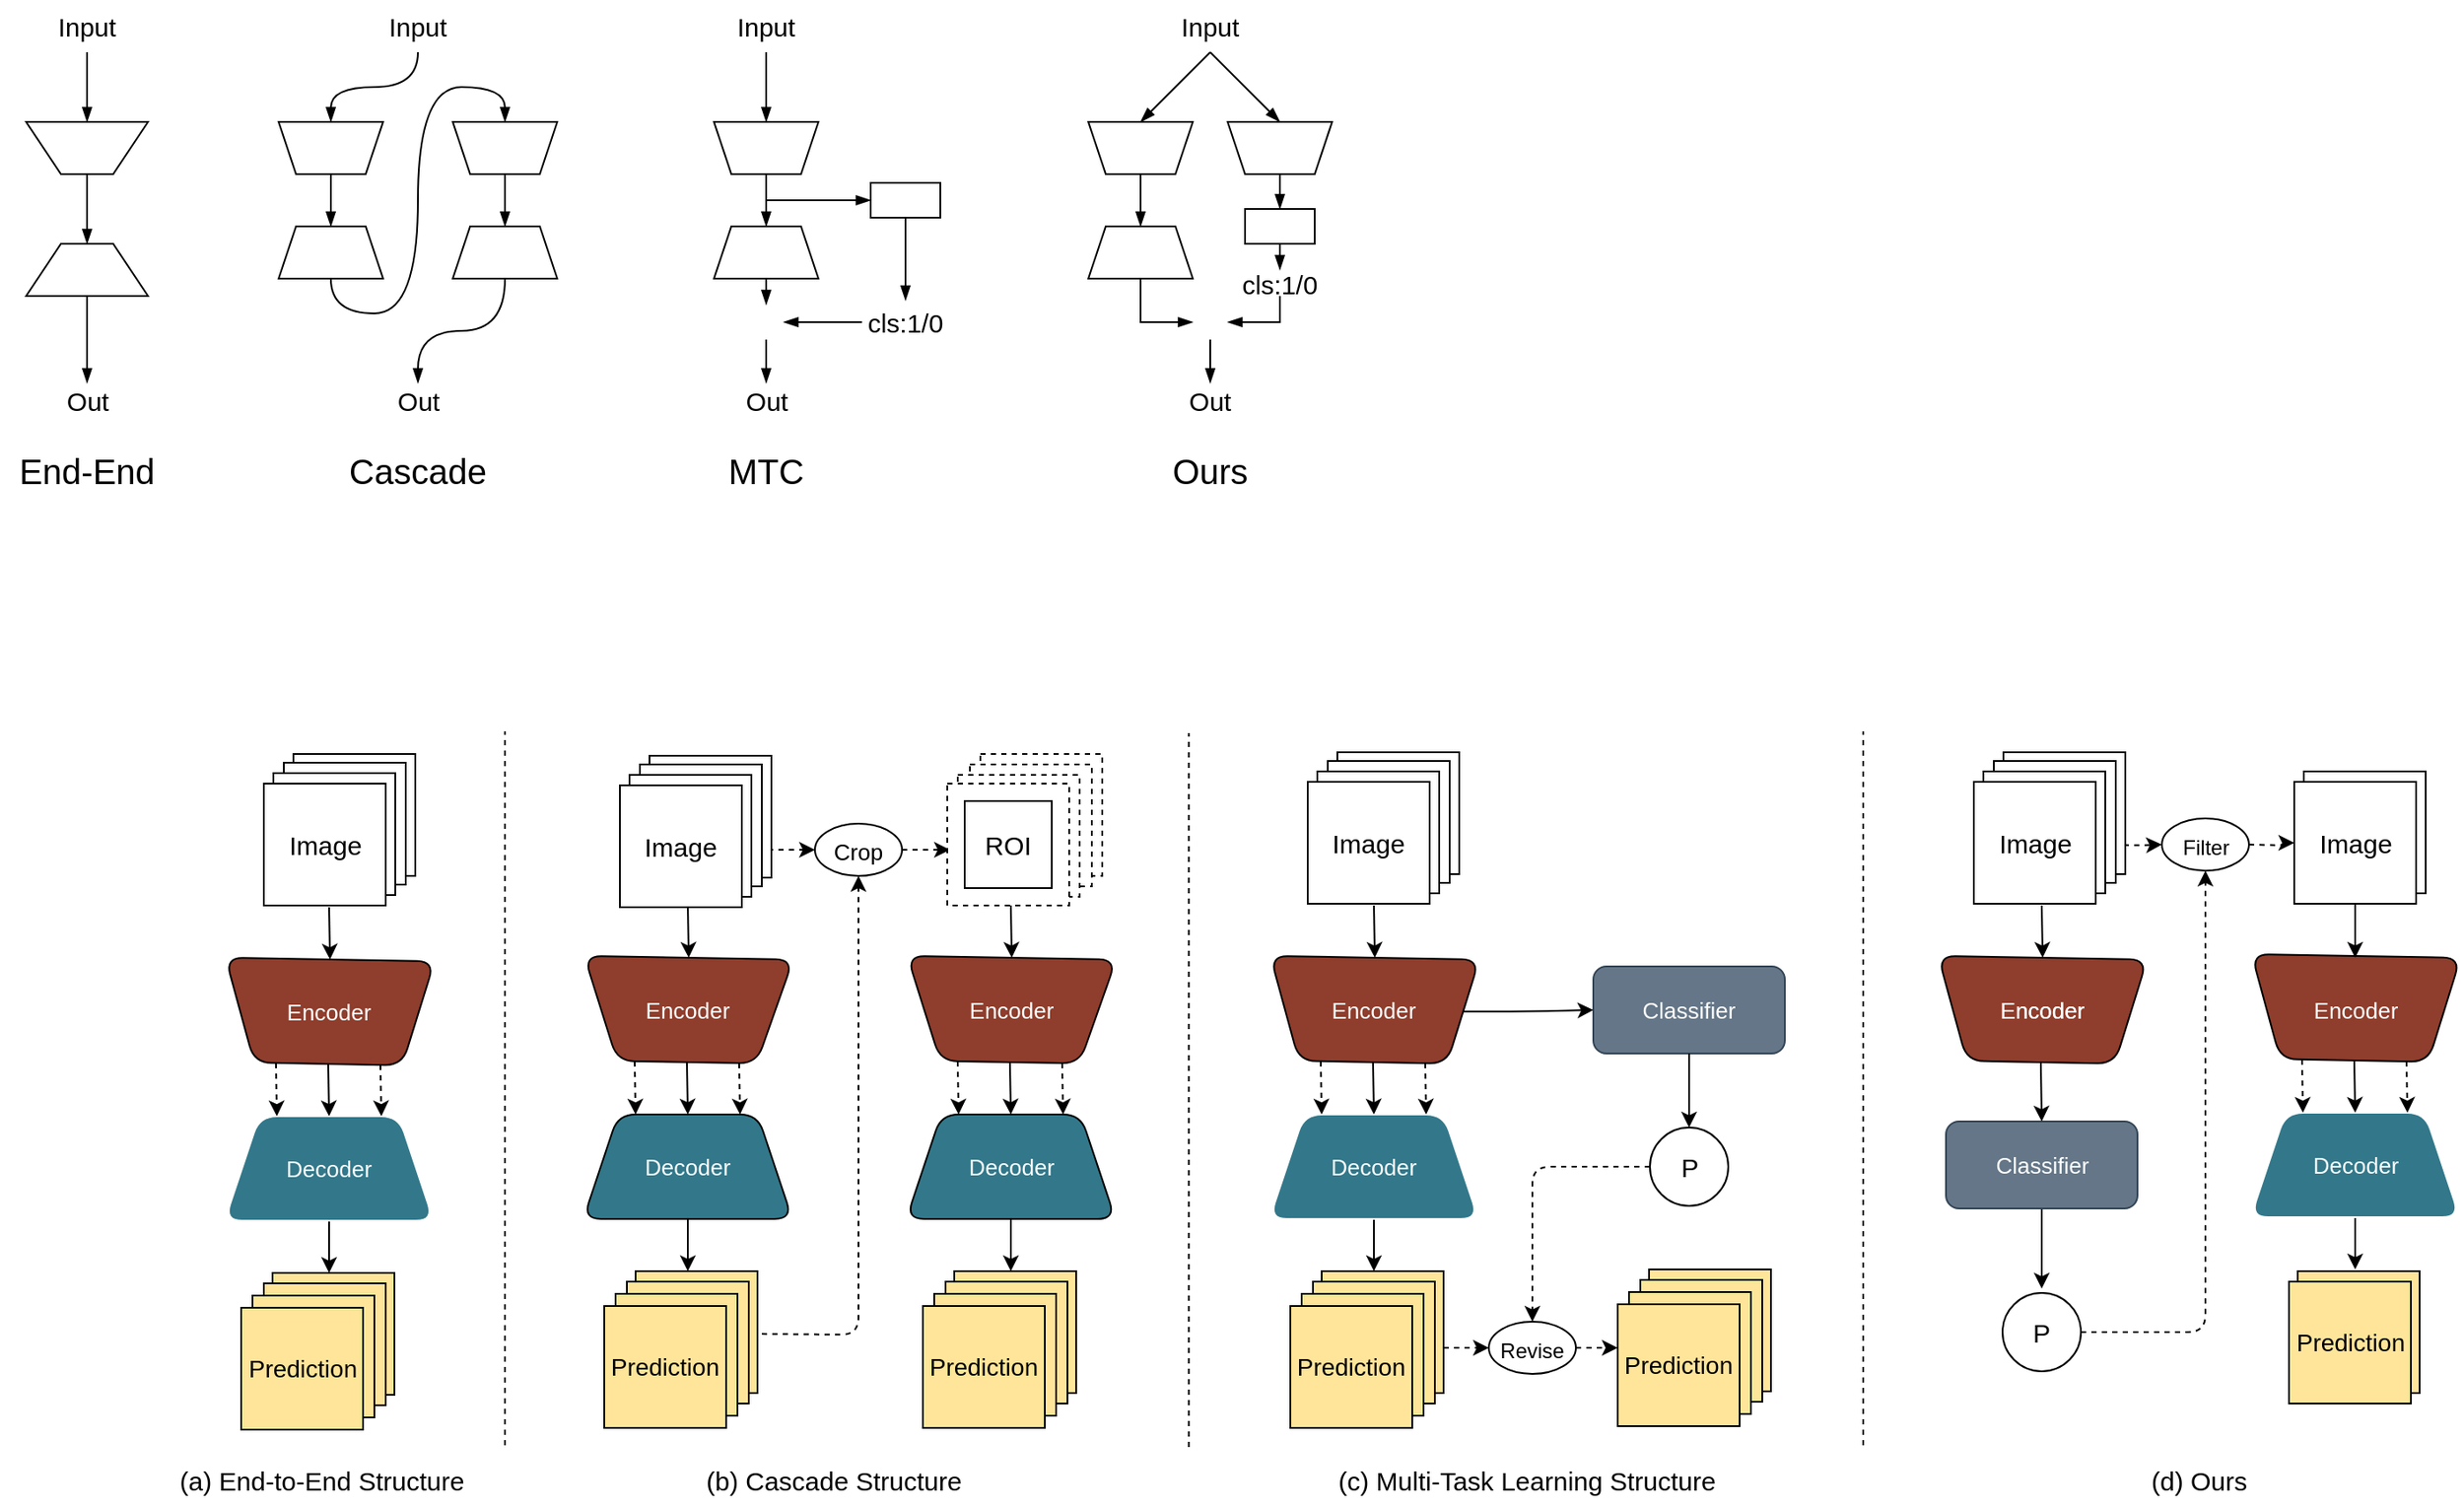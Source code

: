 <mxfile version="20.3.7" type="github">
  <diagram id="eC6o1y3V0MG1QcpFckKx" name="Page-1">
    <mxGraphModel dx="1899" dy="688" grid="1" gridSize="10" guides="1" tooltips="1" connect="1" arrows="1" fold="1" page="1" pageScale="1" pageWidth="827" pageHeight="1169" math="0" shadow="0">
      <root>
        <mxCell id="0" />
        <mxCell id="1" parent="0" />
        <mxCell id="biEdiNN_DH7vA-2YOj9z-54" style="edgeStyle=none;curved=1;rounded=0;orthogonalLoop=1;jettySize=auto;html=1;exitX=0.5;exitY=1;exitDx=0;exitDy=0;entryX=0.5;entryY=1;entryDx=0;entryDy=0;endArrow=blockThin;startSize=6;endSize=6;sourcePerimeterSpacing=8;targetPerimeterSpacing=8;endFill=1;" edge="1" parent="1" source="biEdiNN_DH7vA-2YOj9z-55" target="biEdiNN_DH7vA-2YOj9z-57">
          <mxGeometry relative="1" as="geometry" />
        </mxCell>
        <mxCell id="biEdiNN_DH7vA-2YOj9z-55" value="Input" style="rounded=0;whiteSpace=wrap;html=1;hachureGap=4;pointerEvents=0;fontSize=15;strokeColor=none;fillColor=none;" vertex="1" parent="1">
          <mxGeometry x="105" y="270" width="70" height="30" as="geometry" />
        </mxCell>
        <mxCell id="biEdiNN_DH7vA-2YOj9z-56" style="edgeStyle=none;curved=1;rounded=0;orthogonalLoop=1;jettySize=auto;html=1;exitX=0.5;exitY=0;exitDx=0;exitDy=0;entryX=0.5;entryY=0;entryDx=0;entryDy=0;endArrow=blockThin;endFill=1;startSize=6;endSize=6;sourcePerimeterSpacing=8;targetPerimeterSpacing=8;" edge="1" parent="1" source="biEdiNN_DH7vA-2YOj9z-57" target="biEdiNN_DH7vA-2YOj9z-59">
          <mxGeometry relative="1" as="geometry" />
        </mxCell>
        <mxCell id="biEdiNN_DH7vA-2YOj9z-57" value="" style="shape=trapezoid;perimeter=trapezoidPerimeter;whiteSpace=wrap;html=1;fixedSize=1;hachureGap=4;pointerEvents=0;rotation=-180;" vertex="1" parent="1">
          <mxGeometry x="105" y="340" width="70" height="30" as="geometry" />
        </mxCell>
        <mxCell id="biEdiNN_DH7vA-2YOj9z-58" style="edgeStyle=none;curved=1;rounded=0;orthogonalLoop=1;jettySize=auto;html=1;exitX=0.5;exitY=1;exitDx=0;exitDy=0;entryX=0.5;entryY=0;entryDx=0;entryDy=0;endArrow=blockThin;endFill=1;startSize=6;endSize=6;sourcePerimeterSpacing=8;targetPerimeterSpacing=8;" edge="1" parent="1" source="biEdiNN_DH7vA-2YOj9z-59" target="biEdiNN_DH7vA-2YOj9z-60">
          <mxGeometry relative="1" as="geometry" />
        </mxCell>
        <mxCell id="biEdiNN_DH7vA-2YOj9z-59" value="" style="shape=trapezoid;perimeter=trapezoidPerimeter;whiteSpace=wrap;html=1;fixedSize=1;hachureGap=4;pointerEvents=0;rotation=0;" vertex="1" parent="1">
          <mxGeometry x="105" y="410" width="70" height="30" as="geometry" />
        </mxCell>
        <mxCell id="biEdiNN_DH7vA-2YOj9z-60" value="Out" style="rounded=0;whiteSpace=wrap;html=1;hachureGap=4;pointerEvents=0;fontSize=15;strokeColor=none;fillColor=none;" vertex="1" parent="1">
          <mxGeometry x="112.5" y="490" width="55" height="20" as="geometry" />
        </mxCell>
        <mxCell id="biEdiNN_DH7vA-2YOj9z-61" style="edgeStyle=orthogonalEdgeStyle;curved=1;rounded=0;orthogonalLoop=1;jettySize=auto;html=1;exitX=0.5;exitY=1;exitDx=0;exitDy=0;entryX=0.5;entryY=1;entryDx=0;entryDy=0;endArrow=blockThin;endFill=1;startSize=6;endSize=6;sourcePerimeterSpacing=8;targetPerimeterSpacing=8;" edge="1" parent="1" source="biEdiNN_DH7vA-2YOj9z-62" target="biEdiNN_DH7vA-2YOj9z-100">
          <mxGeometry relative="1" as="geometry">
            <mxPoint x="282.5" y="340" as="targetPoint" />
          </mxGeometry>
        </mxCell>
        <mxCell id="biEdiNN_DH7vA-2YOj9z-62" value="Input" style="rounded=0;whiteSpace=wrap;html=1;hachureGap=4;pointerEvents=0;fontSize=15;fillColor=none;strokeColor=none;" vertex="1" parent="1">
          <mxGeometry x="295" y="270" width="70" height="30" as="geometry" />
        </mxCell>
        <mxCell id="biEdiNN_DH7vA-2YOj9z-63" style="edgeStyle=orthogonalEdgeStyle;rounded=0;orthogonalLoop=1;jettySize=auto;html=1;exitX=0.5;exitY=1;exitDx=0;exitDy=0;entryX=0.5;entryY=1;entryDx=0;entryDy=0;endArrow=blockThin;endFill=1;startSize=6;endSize=6;sourcePerimeterSpacing=8;targetPerimeterSpacing=8;curved=1;" edge="1" parent="1" source="biEdiNN_DH7vA-2YOj9z-101" target="biEdiNN_DH7vA-2YOj9z-103">
          <mxGeometry relative="1" as="geometry">
            <mxPoint x="280" y="430" as="sourcePoint" />
            <mxPoint x="380" y="340" as="targetPoint" />
            <Array as="points">
              <mxPoint x="280" y="450" />
              <mxPoint x="330" y="450" />
              <mxPoint x="330" y="320" />
              <mxPoint x="380" y="320" />
            </Array>
          </mxGeometry>
        </mxCell>
        <mxCell id="biEdiNN_DH7vA-2YOj9z-64" value="Out" style="rounded=0;whiteSpace=wrap;html=1;hachureGap=4;pointerEvents=0;fontSize=15;strokeColor=none;fillColor=none;" vertex="1" parent="1">
          <mxGeometry x="302.5" y="490" width="55" height="20" as="geometry" />
        </mxCell>
        <mxCell id="biEdiNN_DH7vA-2YOj9z-65" style="edgeStyle=none;rounded=0;orthogonalLoop=1;jettySize=auto;html=1;exitX=0.5;exitY=1;exitDx=0;exitDy=0;entryX=0.5;entryY=1;entryDx=0;entryDy=0;fontSize=15;endArrow=blockThin;endFill=1;startSize=6;endSize=6;sourcePerimeterSpacing=8;targetPerimeterSpacing=8;" edge="1" parent="1" source="biEdiNN_DH7vA-2YOj9z-66" target="biEdiNN_DH7vA-2YOj9z-96">
          <mxGeometry relative="1" as="geometry" />
        </mxCell>
        <mxCell id="biEdiNN_DH7vA-2YOj9z-66" value="Input" style="rounded=0;whiteSpace=wrap;html=1;hachureGap=4;pointerEvents=0;fontSize=15;fillColor=none;strokeColor=none;" vertex="1" parent="1">
          <mxGeometry x="495" y="270" width="70" height="30" as="geometry" />
        </mxCell>
        <mxCell id="biEdiNN_DH7vA-2YOj9z-67" value="Out" style="rounded=0;whiteSpace=wrap;html=1;hachureGap=4;pointerEvents=0;fontSize=15;strokeColor=none;fillColor=none;" vertex="1" parent="1">
          <mxGeometry x="507.5" y="490" width="45" height="20" as="geometry" />
        </mxCell>
        <mxCell id="biEdiNN_DH7vA-2YOj9z-68" style="edgeStyle=orthogonalEdgeStyle;rounded=0;orthogonalLoop=1;jettySize=auto;html=1;exitX=0.5;exitY=1;exitDx=0;exitDy=0;entryX=0.5;entryY=0;entryDx=0;entryDy=0;fontSize=15;endArrow=blockThin;endFill=1;startSize=6;endSize=6;sourcePerimeterSpacing=8;targetPerimeterSpacing=8;" edge="1" parent="1" source="biEdiNN_DH7vA-2YOj9z-69" target="biEdiNN_DH7vA-2YOj9z-91">
          <mxGeometry relative="1" as="geometry" />
        </mxCell>
        <mxCell id="biEdiNN_DH7vA-2YOj9z-69" value="" style="rounded=0;whiteSpace=wrap;html=1;hachureGap=4;pointerEvents=0;" vertex="1" parent="1">
          <mxGeometry x="590" y="375" width="40" height="20" as="geometry" />
        </mxCell>
        <mxCell id="biEdiNN_DH7vA-2YOj9z-70" style="rounded=0;orthogonalLoop=1;jettySize=auto;html=1;exitX=0.5;exitY=1;exitDx=0;exitDy=0;entryX=0.5;entryY=1;entryDx=0;entryDy=0;endArrow=blockThin;endFill=1;startSize=6;endSize=6;sourcePerimeterSpacing=8;targetPerimeterSpacing=8;" edge="1" parent="1" source="biEdiNN_DH7vA-2YOj9z-72" target="biEdiNN_DH7vA-2YOj9z-74">
          <mxGeometry relative="1" as="geometry" />
        </mxCell>
        <mxCell id="biEdiNN_DH7vA-2YOj9z-71" style="rounded=0;orthogonalLoop=1;jettySize=auto;html=1;exitX=0.5;exitY=1;exitDx=0;exitDy=0;entryX=0.5;entryY=1;entryDx=0;entryDy=0;endArrow=blockThin;endFill=1;startSize=6;endSize=6;sourcePerimeterSpacing=8;targetPerimeterSpacing=8;" edge="1" parent="1" source="biEdiNN_DH7vA-2YOj9z-72" target="biEdiNN_DH7vA-2YOj9z-78">
          <mxGeometry relative="1" as="geometry" />
        </mxCell>
        <mxCell id="biEdiNN_DH7vA-2YOj9z-72" value="Input" style="rounded=0;whiteSpace=wrap;html=1;hachureGap=4;pointerEvents=0;fontSize=15;fillColor=none;strokeColor=none;" vertex="1" parent="1">
          <mxGeometry x="750" y="270" width="70" height="30" as="geometry" />
        </mxCell>
        <mxCell id="biEdiNN_DH7vA-2YOj9z-73" style="edgeStyle=none;curved=1;rounded=0;orthogonalLoop=1;jettySize=auto;html=1;exitX=0.5;exitY=0;exitDx=0;exitDy=0;entryX=0.5;entryY=0;entryDx=0;entryDy=0;endArrow=blockThin;endFill=1;startSize=6;endSize=6;sourcePerimeterSpacing=8;targetPerimeterSpacing=8;" edge="1" parent="1" source="biEdiNN_DH7vA-2YOj9z-74" target="biEdiNN_DH7vA-2YOj9z-76">
          <mxGeometry relative="1" as="geometry" />
        </mxCell>
        <mxCell id="biEdiNN_DH7vA-2YOj9z-74" value="" style="shape=trapezoid;perimeter=trapezoidPerimeter;whiteSpace=wrap;html=1;fixedSize=1;hachureGap=4;pointerEvents=0;rotation=-180;size=10;" vertex="1" parent="1">
          <mxGeometry x="715" y="340" width="60" height="30" as="geometry" />
        </mxCell>
        <mxCell id="biEdiNN_DH7vA-2YOj9z-75" style="edgeStyle=orthogonalEdgeStyle;rounded=0;orthogonalLoop=1;jettySize=auto;html=1;exitX=0.5;exitY=1;exitDx=0;exitDy=0;entryX=0;entryY=0.5;entryDx=0;entryDy=0;endArrow=blockThin;endFill=1;startSize=6;endSize=6;sourcePerimeterSpacing=8;targetPerimeterSpacing=8;" edge="1" parent="1" source="biEdiNN_DH7vA-2YOj9z-76">
          <mxGeometry relative="1" as="geometry">
            <Array as="points">
              <mxPoint x="745" y="455" />
            </Array>
            <mxPoint x="775" y="455" as="targetPoint" />
          </mxGeometry>
        </mxCell>
        <mxCell id="biEdiNN_DH7vA-2YOj9z-76" value="" style="shape=trapezoid;perimeter=trapezoidPerimeter;whiteSpace=wrap;html=1;fixedSize=1;hachureGap=4;pointerEvents=0;rotation=0;size=10;" vertex="1" parent="1">
          <mxGeometry x="715" y="400" width="60" height="30" as="geometry" />
        </mxCell>
        <mxCell id="biEdiNN_DH7vA-2YOj9z-77" style="edgeStyle=orthogonalEdgeStyle;curved=1;rounded=0;orthogonalLoop=1;jettySize=auto;html=1;exitX=0.5;exitY=0;exitDx=0;exitDy=0;entryX=0.5;entryY=0;entryDx=0;entryDy=0;endArrow=blockThin;endFill=1;startSize=6;endSize=6;sourcePerimeterSpacing=8;targetPerimeterSpacing=8;" edge="1" parent="1" source="biEdiNN_DH7vA-2YOj9z-78" target="biEdiNN_DH7vA-2YOj9z-82">
          <mxGeometry relative="1" as="geometry" />
        </mxCell>
        <mxCell id="biEdiNN_DH7vA-2YOj9z-78" value="" style="shape=trapezoid;perimeter=trapezoidPerimeter;whiteSpace=wrap;html=1;fixedSize=1;hachureGap=4;pointerEvents=0;rotation=-180;size=10;" vertex="1" parent="1">
          <mxGeometry x="795" y="340" width="60" height="30" as="geometry" />
        </mxCell>
        <mxCell id="biEdiNN_DH7vA-2YOj9z-79" style="edgeStyle=orthogonalEdgeStyle;rounded=0;orthogonalLoop=1;jettySize=auto;html=1;exitX=0.5;exitY=1;exitDx=0;exitDy=0;entryX=0.5;entryY=0;entryDx=0;entryDy=0;endArrow=blockThin;endFill=1;startSize=6;endSize=6;sourcePerimeterSpacing=8;targetPerimeterSpacing=8;" edge="1" parent="1" target="biEdiNN_DH7vA-2YOj9z-67">
          <mxGeometry relative="1" as="geometry">
            <mxPoint x="530" y="465" as="sourcePoint" />
          </mxGeometry>
        </mxCell>
        <mxCell id="biEdiNN_DH7vA-2YOj9z-81" style="edgeStyle=orthogonalEdgeStyle;rounded=0;orthogonalLoop=1;jettySize=auto;html=1;exitX=0.5;exitY=1;exitDx=0;exitDy=0;entryX=0.5;entryY=0;entryDx=0;entryDy=0;fontSize=15;endArrow=blockThin;endFill=1;startSize=6;endSize=6;sourcePerimeterSpacing=8;targetPerimeterSpacing=8;" edge="1" parent="1" source="biEdiNN_DH7vA-2YOj9z-82" target="biEdiNN_DH7vA-2YOj9z-93">
          <mxGeometry relative="1" as="geometry" />
        </mxCell>
        <mxCell id="biEdiNN_DH7vA-2YOj9z-82" value="" style="rounded=0;whiteSpace=wrap;html=1;hachureGap=4;pointerEvents=0;" vertex="1" parent="1">
          <mxGeometry x="805" y="390" width="40" height="20" as="geometry" />
        </mxCell>
        <mxCell id="biEdiNN_DH7vA-2YOj9z-83" value="&lt;font style=&quot;font-size: 15px&quot;&gt;Out&lt;/font&gt;" style="rounded=0;whiteSpace=wrap;html=1;hachureGap=4;pointerEvents=0;strokeColor=none;fillColor=none;" vertex="1" parent="1">
          <mxGeometry x="760" y="490" width="50" height="20" as="geometry" />
        </mxCell>
        <mxCell id="biEdiNN_DH7vA-2YOj9z-84" style="edgeStyle=orthogonalEdgeStyle;rounded=0;orthogonalLoop=1;jettySize=auto;html=1;exitX=0.5;exitY=1;exitDx=0;exitDy=0;entryX=0.5;entryY=0;entryDx=0;entryDy=0;endArrow=blockThin;endFill=1;startSize=6;endSize=6;sourcePerimeterSpacing=8;targetPerimeterSpacing=8;" edge="1" parent="1" target="biEdiNN_DH7vA-2YOj9z-83">
          <mxGeometry relative="1" as="geometry">
            <mxPoint x="785" y="465" as="sourcePoint" />
          </mxGeometry>
        </mxCell>
        <mxCell id="biEdiNN_DH7vA-2YOj9z-86" value="Cascade" style="rounded=0;whiteSpace=wrap;html=1;hachureGap=4;pointerEvents=0;fontSize=20;align=center;verticalAlign=middle;fillColor=none;strokeColor=none;" vertex="1" parent="1">
          <mxGeometry x="280" y="530" width="100" height="20" as="geometry" />
        </mxCell>
        <mxCell id="biEdiNN_DH7vA-2YOj9z-87" value="End-End" style="rounded=0;whiteSpace=wrap;html=1;hachureGap=4;pointerEvents=0;fontSize=20;align=center;verticalAlign=middle;fillColor=none;strokeColor=none;" vertex="1" parent="1">
          <mxGeometry x="90" y="530" width="100" height="20" as="geometry" />
        </mxCell>
        <mxCell id="biEdiNN_DH7vA-2YOj9z-88" value="Ours" style="rounded=0;whiteSpace=wrap;html=1;hachureGap=4;pointerEvents=0;fontSize=20;align=center;verticalAlign=middle;fillColor=none;strokeColor=none;" vertex="1" parent="1">
          <mxGeometry x="735" y="530" width="100" height="20" as="geometry" />
        </mxCell>
        <mxCell id="biEdiNN_DH7vA-2YOj9z-89" value="MTC" style="rounded=0;whiteSpace=wrap;html=1;hachureGap=4;pointerEvents=0;fontSize=20;align=center;verticalAlign=middle;fillColor=none;strokeColor=none;" vertex="1" parent="1">
          <mxGeometry x="480" y="530" width="100" height="20" as="geometry" />
        </mxCell>
        <mxCell id="biEdiNN_DH7vA-2YOj9z-90" style="edgeStyle=orthogonalEdgeStyle;rounded=0;orthogonalLoop=1;jettySize=auto;html=1;exitX=0;exitY=0.5;exitDx=0;exitDy=0;entryX=1;entryY=0.5;entryDx=0;entryDy=0;fontSize=15;endArrow=blockThin;endFill=1;startSize=6;endSize=6;sourcePerimeterSpacing=8;targetPerimeterSpacing=8;" edge="1" parent="1" source="biEdiNN_DH7vA-2YOj9z-91">
          <mxGeometry relative="1" as="geometry">
            <mxPoint x="540" y="455" as="targetPoint" />
          </mxGeometry>
        </mxCell>
        <mxCell id="biEdiNN_DH7vA-2YOj9z-91" value="cls:1/0" style="rounded=0;whiteSpace=wrap;html=1;hachureGap=4;pointerEvents=0;strokeColor=none;fillColor=none;fontSize=15;" vertex="1" parent="1">
          <mxGeometry x="585" y="442.5" width="50" height="25" as="geometry" />
        </mxCell>
        <mxCell id="biEdiNN_DH7vA-2YOj9z-92" style="edgeStyle=orthogonalEdgeStyle;rounded=0;orthogonalLoop=1;jettySize=auto;html=1;exitX=0.5;exitY=1;exitDx=0;exitDy=0;entryX=1;entryY=0.5;entryDx=0;entryDy=0;fontSize=15;endArrow=blockThin;endFill=1;startSize=6;endSize=6;sourcePerimeterSpacing=8;targetPerimeterSpacing=8;" edge="1" parent="1" source="biEdiNN_DH7vA-2YOj9z-93">
          <mxGeometry relative="1" as="geometry">
            <Array as="points">
              <mxPoint x="825" y="455" />
            </Array>
            <mxPoint x="795" y="455" as="targetPoint" />
          </mxGeometry>
        </mxCell>
        <mxCell id="biEdiNN_DH7vA-2YOj9z-93" value="cls:1/0" style="rounded=0;whiteSpace=wrap;html=1;hachureGap=4;pointerEvents=0;strokeColor=none;fillColor=none;fontSize=15;" vertex="1" parent="1">
          <mxGeometry x="800" y="425" width="50" height="15" as="geometry" />
        </mxCell>
        <mxCell id="biEdiNN_DH7vA-2YOj9z-94" style="edgeStyle=none;rounded=0;orthogonalLoop=1;jettySize=auto;html=1;exitX=0.5;exitY=0;exitDx=0;exitDy=0;entryX=0.5;entryY=0;entryDx=0;entryDy=0;fontSize=15;endArrow=blockThin;endFill=1;startSize=6;endSize=6;sourcePerimeterSpacing=8;targetPerimeterSpacing=8;" edge="1" parent="1" source="biEdiNN_DH7vA-2YOj9z-96" target="biEdiNN_DH7vA-2YOj9z-98">
          <mxGeometry relative="1" as="geometry" />
        </mxCell>
        <mxCell id="biEdiNN_DH7vA-2YOj9z-95" style="edgeStyle=orthogonalEdgeStyle;rounded=0;orthogonalLoop=1;jettySize=auto;html=1;exitX=0.5;exitY=0;exitDx=0;exitDy=0;entryX=0;entryY=0.5;entryDx=0;entryDy=0;fontSize=15;endArrow=blockThin;endFill=1;startSize=6;endSize=6;sourcePerimeterSpacing=8;targetPerimeterSpacing=8;" edge="1" parent="1" source="biEdiNN_DH7vA-2YOj9z-96" target="biEdiNN_DH7vA-2YOj9z-69">
          <mxGeometry relative="1" as="geometry">
            <Array as="points">
              <mxPoint x="530" y="385" />
            </Array>
          </mxGeometry>
        </mxCell>
        <mxCell id="biEdiNN_DH7vA-2YOj9z-96" value="" style="shape=trapezoid;perimeter=trapezoidPerimeter;whiteSpace=wrap;html=1;fixedSize=1;hachureGap=4;pointerEvents=0;rotation=-180;size=10;" vertex="1" parent="1">
          <mxGeometry x="500" y="340" width="60" height="30" as="geometry" />
        </mxCell>
        <mxCell id="biEdiNN_DH7vA-2YOj9z-97" style="edgeStyle=none;rounded=0;orthogonalLoop=1;jettySize=auto;html=1;exitX=0.5;exitY=1;exitDx=0;exitDy=0;entryX=0.5;entryY=0;entryDx=0;entryDy=0;fontSize=15;endArrow=blockThin;endFill=1;startSize=6;endSize=6;sourcePerimeterSpacing=8;targetPerimeterSpacing=8;" edge="1" parent="1" source="biEdiNN_DH7vA-2YOj9z-98">
          <mxGeometry relative="1" as="geometry">
            <mxPoint x="530" y="445" as="targetPoint" />
          </mxGeometry>
        </mxCell>
        <mxCell id="biEdiNN_DH7vA-2YOj9z-98" value="" style="shape=trapezoid;perimeter=trapezoidPerimeter;whiteSpace=wrap;html=1;fixedSize=1;hachureGap=4;pointerEvents=0;rotation=0;size=10;" vertex="1" parent="1">
          <mxGeometry x="500" y="400" width="60" height="30" as="geometry" />
        </mxCell>
        <mxCell id="biEdiNN_DH7vA-2YOj9z-99" style="edgeStyle=orthogonalEdgeStyle;rounded=0;orthogonalLoop=1;jettySize=auto;html=1;exitX=0.5;exitY=0;exitDx=0;exitDy=0;entryX=0.5;entryY=0;entryDx=0;entryDy=0;fontSize=15;endArrow=blockThin;endFill=1;startSize=6;endSize=6;sourcePerimeterSpacing=8;targetPerimeterSpacing=8;" edge="1" parent="1" source="biEdiNN_DH7vA-2YOj9z-100" target="biEdiNN_DH7vA-2YOj9z-101">
          <mxGeometry relative="1" as="geometry" />
        </mxCell>
        <mxCell id="biEdiNN_DH7vA-2YOj9z-100" value="" style="shape=trapezoid;perimeter=trapezoidPerimeter;whiteSpace=wrap;html=1;fixedSize=1;hachureGap=4;pointerEvents=0;rotation=-180;size=10;" vertex="1" parent="1">
          <mxGeometry x="250" y="340" width="60" height="30" as="geometry" />
        </mxCell>
        <mxCell id="biEdiNN_DH7vA-2YOj9z-101" value="" style="shape=trapezoid;perimeter=trapezoidPerimeter;whiteSpace=wrap;html=1;fixedSize=1;hachureGap=4;pointerEvents=0;rotation=0;size=10;" vertex="1" parent="1">
          <mxGeometry x="250" y="400" width="60" height="30" as="geometry" />
        </mxCell>
        <mxCell id="biEdiNN_DH7vA-2YOj9z-102" style="edgeStyle=orthogonalEdgeStyle;rounded=0;orthogonalLoop=1;jettySize=auto;html=1;exitX=0.5;exitY=0;exitDx=0;exitDy=0;entryX=0.5;entryY=0;entryDx=0;entryDy=0;fontSize=15;endArrow=blockThin;endFill=1;startSize=6;endSize=6;sourcePerimeterSpacing=8;targetPerimeterSpacing=8;" edge="1" parent="1" source="biEdiNN_DH7vA-2YOj9z-103" target="biEdiNN_DH7vA-2YOj9z-105">
          <mxGeometry relative="1" as="geometry" />
        </mxCell>
        <mxCell id="biEdiNN_DH7vA-2YOj9z-103" value="" style="shape=trapezoid;perimeter=trapezoidPerimeter;whiteSpace=wrap;html=1;fixedSize=1;hachureGap=4;pointerEvents=0;rotation=-180;size=10;" vertex="1" parent="1">
          <mxGeometry x="350" y="340" width="60" height="30" as="geometry" />
        </mxCell>
        <mxCell id="biEdiNN_DH7vA-2YOj9z-104" style="edgeStyle=orthogonalEdgeStyle;rounded=0;orthogonalLoop=1;jettySize=auto;html=1;exitX=0.5;exitY=1;exitDx=0;exitDy=0;entryX=0.5;entryY=0;entryDx=0;entryDy=0;fontSize=15;endArrow=blockThin;endFill=1;startSize=6;endSize=6;sourcePerimeterSpacing=8;targetPerimeterSpacing=8;curved=1;" edge="1" parent="1" source="biEdiNN_DH7vA-2YOj9z-105" target="biEdiNN_DH7vA-2YOj9z-64">
          <mxGeometry relative="1" as="geometry" />
        </mxCell>
        <mxCell id="biEdiNN_DH7vA-2YOj9z-105" value="" style="shape=trapezoid;perimeter=trapezoidPerimeter;whiteSpace=wrap;html=1;fixedSize=1;hachureGap=4;pointerEvents=0;rotation=0;size=10;" vertex="1" parent="1">
          <mxGeometry x="350" y="400" width="60" height="30" as="geometry" />
        </mxCell>
        <mxCell id="biEdiNN_DH7vA-2YOj9z-351" value="" style="endArrow=none;html=1;rounded=1;strokeColor=default;fontSize=13;fontColor=#000000;dashed=1;" edge="1" parent="1">
          <mxGeometry width="50" height="50" relative="1" as="geometry">
            <mxPoint x="380" y="1100" as="sourcePoint" />
            <mxPoint x="380" y="690" as="targetPoint" />
          </mxGeometry>
        </mxCell>
        <mxCell id="biEdiNN_DH7vA-2YOj9z-359" value="" style="endArrow=none;html=1;rounded=1;strokeColor=default;fontSize=13;fontColor=#000000;dashed=1;" edge="1" parent="1">
          <mxGeometry width="50" height="50" relative="1" as="geometry">
            <mxPoint x="772.71" y="1101" as="sourcePoint" />
            <mxPoint x="772.71" y="691" as="targetPoint" />
          </mxGeometry>
        </mxCell>
        <mxCell id="biEdiNN_DH7vA-2YOj9z-360" value="" style="group" vertex="1" connectable="0" parent="1">
          <mxGeometry x="424.486" y="703" width="306.529" height="432" as="geometry" />
        </mxCell>
        <mxCell id="biEdiNN_DH7vA-2YOj9z-353" value="" style="group" vertex="1" connectable="0" parent="biEdiNN_DH7vA-2YOj9z-360">
          <mxGeometry width="306.529" height="387" as="geometry" />
        </mxCell>
        <mxCell id="biEdiNN_DH7vA-2YOj9z-118" style="edgeStyle=orthogonalEdgeStyle;rounded=0;orthogonalLoop=1;jettySize=auto;html=1;entryX=0.5;entryY=0;entryDx=0;entryDy=0;" edge="1" source="biEdiNN_DH7vA-2YOj9z-119" parent="biEdiNN_DH7vA-2YOj9z-353">
          <mxGeometry relative="1" as="geometry">
            <mxPoint x="60.514" y="297" as="targetPoint" />
          </mxGeometry>
        </mxCell>
        <mxCell id="biEdiNN_DH7vA-2YOj9z-119" value="&lt;font color=&quot;#ffffff&quot; style=&quot;font-size: 13px;&quot;&gt;Decoder&lt;/font&gt;" style="shape=trapezoid;perimeter=trapezoidPerimeter;whiteSpace=wrap;html=1;fixedSize=1;fillColor=#32788A;fontSize=13;rounded=1;" vertex="1" parent="biEdiNN_DH7vA-2YOj9z-353">
          <mxGeometry x="0.514" y="207" width="120" height="60" as="geometry" />
        </mxCell>
        <mxCell id="biEdiNN_DH7vA-2YOj9z-120" style="edgeStyle=orthogonalEdgeStyle;rounded=0;orthogonalLoop=1;jettySize=auto;html=1;exitX=0.5;exitY=0;exitDx=0;exitDy=0;entryX=0.5;entryY=0;entryDx=0;entryDy=0;fontSize=13;" edge="1" source="biEdiNN_DH7vA-2YOj9z-121" target="biEdiNN_DH7vA-2YOj9z-119" parent="biEdiNN_DH7vA-2YOj9z-353">
          <mxGeometry relative="1" as="geometry" />
        </mxCell>
        <mxCell id="biEdiNN_DH7vA-2YOj9z-121" value="" style="shape=trapezoid;perimeter=trapezoidPerimeter;whiteSpace=wrap;html=1;fixedSize=1;rotation=-179;fillColor=#8F3D2C;fontSize=13;rounded=1;" vertex="1" parent="biEdiNN_DH7vA-2YOj9z-353">
          <mxGeometry x="0.514" y="117" width="120" height="60" as="geometry" />
        </mxCell>
        <mxCell id="biEdiNN_DH7vA-2YOj9z-122" style="edgeStyle=orthogonalEdgeStyle;rounded=0;orthogonalLoop=1;jettySize=auto;html=1;exitX=0.5;exitY=1;exitDx=0;exitDy=0;entryX=0.5;entryY=1;entryDx=0;entryDy=0;fontSize=13;" edge="1" target="biEdiNN_DH7vA-2YOj9z-121" parent="biEdiNN_DH7vA-2YOj9z-353">
          <mxGeometry relative="1" as="geometry">
            <mxPoint x="60.514" y="87" as="sourcePoint" />
          </mxGeometry>
        </mxCell>
        <mxCell id="biEdiNN_DH7vA-2YOj9z-230" value="" style="edgeStyle=orthogonalEdgeStyle;rounded=0;orthogonalLoop=1;jettySize=auto;html=1;dashed=1;strokeColor=default;fontSize=13;fontColor=#000000;startArrow=none;startFill=0;" edge="1" parent="biEdiNN_DH7vA-2YOj9z-353" target="biEdiNN_DH7vA-2YOj9z-226">
          <mxGeometry relative="1" as="geometry">
            <mxPoint x="106.514" y="55" as="sourcePoint" />
            <Array as="points">
              <mxPoint x="106.514" y="55" />
              <mxPoint x="106.514" y="55" />
            </Array>
          </mxGeometry>
        </mxCell>
        <mxCell id="biEdiNN_DH7vA-2YOj9z-234" style="edgeStyle=orthogonalEdgeStyle;rounded=1;orthogonalLoop=1;jettySize=auto;html=1;entryX=0.5;entryY=1;entryDx=0;entryDy=0;dashed=1;strokeColor=default;fontSize=13;fontColor=#000000;startArrow=none;startFill=0;exitX=1;exitY=0.5;exitDx=0;exitDy=0;" edge="1" parent="biEdiNN_DH7vA-2YOj9z-353" target="biEdiNN_DH7vA-2YOj9z-226">
          <mxGeometry relative="1" as="geometry">
            <mxPoint x="97.014" y="333" as="sourcePoint" />
          </mxGeometry>
        </mxCell>
        <mxCell id="biEdiNN_DH7vA-2YOj9z-125" value="" style="endArrow=classic;html=1;rounded=0;exitX=0.25;exitY=0;exitDx=0;exitDy=0;entryX=0.75;entryY=0;entryDx=0;entryDy=0;strokeColor=default;dashed=1;fontSize=13;" edge="1" source="biEdiNN_DH7vA-2YOj9z-121" target="biEdiNN_DH7vA-2YOj9z-119" parent="biEdiNN_DH7vA-2YOj9z-353">
          <mxGeometry width="50" height="50" relative="1" as="geometry">
            <mxPoint x="488.014" y="77" as="sourcePoint" />
            <mxPoint x="538.014" y="27" as="targetPoint" />
          </mxGeometry>
        </mxCell>
        <mxCell id="biEdiNN_DH7vA-2YOj9z-126" value="" style="endArrow=classic;html=1;rounded=0;exitX=0.75;exitY=0;exitDx=0;exitDy=0;entryX=0.25;entryY=0;entryDx=0;entryDy=0;dashed=1;fontSize=13;" edge="1" source="biEdiNN_DH7vA-2YOj9z-121" target="biEdiNN_DH7vA-2YOj9z-119" parent="biEdiNN_DH7vA-2YOj9z-353">
          <mxGeometry width="50" height="50" relative="1" as="geometry">
            <mxPoint x="428.014" y="107" as="sourcePoint" />
            <mxPoint x="478.014" y="57" as="targetPoint" />
          </mxGeometry>
        </mxCell>
        <mxCell id="biEdiNN_DH7vA-2YOj9z-134" style="edgeStyle=orthogonalEdgeStyle;rounded=0;orthogonalLoop=1;jettySize=auto;html=1;entryX=0.5;entryY=0;entryDx=0;entryDy=0;" edge="1" source="biEdiNN_DH7vA-2YOj9z-135" parent="biEdiNN_DH7vA-2YOj9z-353">
          <mxGeometry relative="1" as="geometry">
            <mxPoint x="246.014" y="297" as="targetPoint" />
          </mxGeometry>
        </mxCell>
        <mxCell id="biEdiNN_DH7vA-2YOj9z-135" value="&lt;font color=&quot;#ffffff&quot; style=&quot;font-size: 13px;&quot;&gt;Decoder&lt;/font&gt;" style="shape=trapezoid;perimeter=trapezoidPerimeter;whiteSpace=wrap;html=1;fixedSize=1;fillColor=#32788A;fontSize=13;rounded=1;" vertex="1" parent="biEdiNN_DH7vA-2YOj9z-353">
          <mxGeometry x="186.014" y="207" width="120" height="60" as="geometry" />
        </mxCell>
        <mxCell id="biEdiNN_DH7vA-2YOj9z-136" style="edgeStyle=orthogonalEdgeStyle;rounded=0;orthogonalLoop=1;jettySize=auto;html=1;exitX=0.5;exitY=0;exitDx=0;exitDy=0;entryX=0.5;entryY=0;entryDx=0;entryDy=0;fontSize=13;" edge="1" source="biEdiNN_DH7vA-2YOj9z-137" target="biEdiNN_DH7vA-2YOj9z-135" parent="biEdiNN_DH7vA-2YOj9z-353">
          <mxGeometry relative="1" as="geometry" />
        </mxCell>
        <mxCell id="biEdiNN_DH7vA-2YOj9z-137" value="" style="shape=trapezoid;perimeter=trapezoidPerimeter;whiteSpace=wrap;html=1;fixedSize=1;rotation=-179;fillColor=#8F3D2C;fontSize=13;rounded=1;" vertex="1" parent="biEdiNN_DH7vA-2YOj9z-353">
          <mxGeometry x="186.014" y="117" width="120" height="60" as="geometry" />
        </mxCell>
        <mxCell id="biEdiNN_DH7vA-2YOj9z-138" style="edgeStyle=orthogonalEdgeStyle;rounded=0;orthogonalLoop=1;jettySize=auto;html=1;exitX=0.5;exitY=1;exitDx=0;exitDy=0;entryX=0.5;entryY=1;entryDx=0;entryDy=0;fontSize=13;" edge="1" target="biEdiNN_DH7vA-2YOj9z-137" parent="biEdiNN_DH7vA-2YOj9z-353">
          <mxGeometry relative="1" as="geometry">
            <mxPoint x="246.014" y="87" as="sourcePoint" />
          </mxGeometry>
        </mxCell>
        <mxCell id="biEdiNN_DH7vA-2YOj9z-141" value="" style="endArrow=classic;html=1;rounded=0;exitX=0.25;exitY=0;exitDx=0;exitDy=0;entryX=0.75;entryY=0;entryDx=0;entryDy=0;strokeColor=default;dashed=1;fontSize=13;" edge="1" source="biEdiNN_DH7vA-2YOj9z-137" target="biEdiNN_DH7vA-2YOj9z-135" parent="biEdiNN_DH7vA-2YOj9z-353">
          <mxGeometry width="50" height="50" relative="1" as="geometry">
            <mxPoint x="673.514" y="77" as="sourcePoint" />
            <mxPoint x="723.514" y="27" as="targetPoint" />
          </mxGeometry>
        </mxCell>
        <mxCell id="biEdiNN_DH7vA-2YOj9z-142" value="" style="endArrow=classic;html=1;rounded=0;exitX=0.75;exitY=0;exitDx=0;exitDy=0;entryX=0.25;entryY=0;entryDx=0;entryDy=0;dashed=1;fontSize=13;" edge="1" source="biEdiNN_DH7vA-2YOj9z-137" target="biEdiNN_DH7vA-2YOj9z-135" parent="biEdiNN_DH7vA-2YOj9z-353">
          <mxGeometry width="50" height="50" relative="1" as="geometry">
            <mxPoint x="613.514" y="107" as="sourcePoint" />
            <mxPoint x="663.514" y="57" as="targetPoint" />
          </mxGeometry>
        </mxCell>
        <mxCell id="biEdiNN_DH7vA-2YOj9z-152" value="&lt;font style=&quot;font-size: 13px;&quot;&gt;Encoder&lt;/font&gt;" style="text;html=1;strokeColor=none;fillColor=none;align=center;verticalAlign=middle;whiteSpace=wrap;rounded=0;dashed=1;fontSize=13;fontColor=#FFFFFF;" vertex="1" parent="biEdiNN_DH7vA-2YOj9z-353">
          <mxGeometry x="30.514" y="132" width="60" height="30" as="geometry" />
        </mxCell>
        <mxCell id="biEdiNN_DH7vA-2YOj9z-153" value="&lt;font style=&quot;font-size: 13px;&quot;&gt;Encoder&lt;/font&gt;" style="text;html=1;strokeColor=none;fillColor=none;align=center;verticalAlign=middle;whiteSpace=wrap;rounded=0;dashed=1;fontSize=13;fontColor=#FFFFFF;" vertex="1" parent="biEdiNN_DH7vA-2YOj9z-353">
          <mxGeometry x="216.014" y="132" width="60" height="30" as="geometry" />
        </mxCell>
        <mxCell id="biEdiNN_DH7vA-2YOj9z-231" value="" style="edgeStyle=orthogonalEdgeStyle;rounded=0;orthogonalLoop=1;jettySize=auto;html=1;dashed=1;strokeColor=default;fontSize=13;fontColor=#000000;startArrow=none;startFill=0;entryX=0;entryY=0.5;entryDx=0;entryDy=0;" edge="1" parent="biEdiNN_DH7vA-2YOj9z-353" source="biEdiNN_DH7vA-2YOj9z-226">
          <mxGeometry relative="1" as="geometry">
            <mxPoint x="211.014" y="55" as="targetPoint" />
          </mxGeometry>
        </mxCell>
        <mxCell id="biEdiNN_DH7vA-2YOj9z-226" value="&lt;font style=&quot;font-size: 13px;&quot;&gt;Crop&lt;/font&gt;" style="ellipse;whiteSpace=wrap;html=1;rounded=1;shadow=0;glass=0;sketch=0;strokeColor=#000000;fontSize=15;fontColor=#000000;fillColor=#FFFFFF;" vertex="1" parent="biEdiNN_DH7vA-2YOj9z-353">
          <mxGeometry x="133.514" y="40" width="50" height="30" as="geometry" />
        </mxCell>
        <mxCell id="biEdiNN_DH7vA-2YOj9z-259" value="" style="group" vertex="1" connectable="0" parent="biEdiNN_DH7vA-2YOj9z-353">
          <mxGeometry x="228.514" width="70" height="92" as="geometry" />
        </mxCell>
        <mxCell id="biEdiNN_DH7vA-2YOj9z-257" value="" style="whiteSpace=wrap;html=1;aspect=fixed;fillColor=#FFFFFF;fontSize=15;dashed=1;" vertex="1" parent="biEdiNN_DH7vA-2YOj9z-259">
          <mxGeometry width="70" height="70" as="geometry" />
        </mxCell>
        <mxCell id="biEdiNN_DH7vA-2YOj9z-258" value="ROI" style="whiteSpace=wrap;html=1;aspect=fixed;fillColor=#FFFFFF;fontSize=15;" vertex="1" parent="biEdiNN_DH7vA-2YOj9z-259">
          <mxGeometry x="10" y="10" width="50" height="50" as="geometry" />
        </mxCell>
        <mxCell id="biEdiNN_DH7vA-2YOj9z-263" value="" style="group" vertex="1" connectable="0" parent="biEdiNN_DH7vA-2YOj9z-259">
          <mxGeometry x="-6" y="6" width="70" height="86" as="geometry" />
        </mxCell>
        <mxCell id="biEdiNN_DH7vA-2YOj9z-264" value="" style="whiteSpace=wrap;html=1;aspect=fixed;fillColor=#FFFFFF;fontSize=15;dashed=1;" vertex="1" parent="biEdiNN_DH7vA-2YOj9z-263">
          <mxGeometry width="70" height="70" as="geometry" />
        </mxCell>
        <mxCell id="biEdiNN_DH7vA-2YOj9z-265" value="ROI" style="whiteSpace=wrap;html=1;aspect=fixed;fillColor=#FFFFFF;fontSize=15;" vertex="1" parent="biEdiNN_DH7vA-2YOj9z-263">
          <mxGeometry x="10" y="10" width="50" height="50" as="geometry" />
        </mxCell>
        <mxCell id="biEdiNN_DH7vA-2YOj9z-260" value="" style="group" vertex="1" connectable="0" parent="biEdiNN_DH7vA-2YOj9z-263">
          <mxGeometry x="-7" y="6" width="70" height="80" as="geometry" />
        </mxCell>
        <mxCell id="biEdiNN_DH7vA-2YOj9z-261" value="" style="whiteSpace=wrap;html=1;aspect=fixed;fillColor=#FFFFFF;fontSize=15;dashed=1;" vertex="1" parent="biEdiNN_DH7vA-2YOj9z-260">
          <mxGeometry width="70" height="70" as="geometry" />
        </mxCell>
        <mxCell id="biEdiNN_DH7vA-2YOj9z-262" value="ROI" style="whiteSpace=wrap;html=1;aspect=fixed;fillColor=#FFFFFF;fontSize=15;" vertex="1" parent="biEdiNN_DH7vA-2YOj9z-260">
          <mxGeometry x="10" y="10" width="50" height="50" as="geometry" />
        </mxCell>
        <mxCell id="biEdiNN_DH7vA-2YOj9z-266" value="" style="group" vertex="1" connectable="0" parent="biEdiNN_DH7vA-2YOj9z-260">
          <mxGeometry x="-6" y="5" width="70" height="70" as="geometry" />
        </mxCell>
        <mxCell id="biEdiNN_DH7vA-2YOj9z-267" value="" style="whiteSpace=wrap;html=1;aspect=fixed;fillColor=#FFFFFF;fontSize=15;dashed=1;" vertex="1" parent="biEdiNN_DH7vA-2YOj9z-266">
          <mxGeometry width="70" height="70" as="geometry" />
        </mxCell>
        <mxCell id="biEdiNN_DH7vA-2YOj9z-268" value="ROI" style="whiteSpace=wrap;html=1;aspect=fixed;fillColor=#FFFFFF;fontSize=15;" vertex="1" parent="biEdiNN_DH7vA-2YOj9z-266">
          <mxGeometry x="10" y="10" width="50" height="50" as="geometry" />
        </mxCell>
        <mxCell id="biEdiNN_DH7vA-2YOj9z-269" value="" style="group" vertex="1" connectable="0" parent="biEdiNN_DH7vA-2YOj9z-353">
          <mxGeometry x="21.514" y="1" width="87" height="87" as="geometry" />
        </mxCell>
        <mxCell id="biEdiNN_DH7vA-2YOj9z-270" value="Image" style="whiteSpace=wrap;html=1;aspect=fixed;fillColor=#FFFFFF;fontSize=15;" vertex="1" parent="biEdiNN_DH7vA-2YOj9z-269">
          <mxGeometry x="17" width="70" height="70" as="geometry" />
        </mxCell>
        <mxCell id="biEdiNN_DH7vA-2YOj9z-271" value="Image" style="whiteSpace=wrap;html=1;aspect=fixed;fillColor=#FFFFFF;fontSize=15;" vertex="1" parent="biEdiNN_DH7vA-2YOj9z-269">
          <mxGeometry x="11.5" y="5" width="70" height="70" as="geometry" />
        </mxCell>
        <mxCell id="biEdiNN_DH7vA-2YOj9z-272" value="Image" style="whiteSpace=wrap;html=1;aspect=fixed;fillColor=#FFFFFF;fontSize=15;" vertex="1" parent="biEdiNN_DH7vA-2YOj9z-269">
          <mxGeometry x="5.5" y="11" width="70" height="70" as="geometry" />
        </mxCell>
        <mxCell id="biEdiNN_DH7vA-2YOj9z-273" value="Image" style="whiteSpace=wrap;html=1;aspect=fixed;fillColor=#FFFFFF;fontSize=15;" vertex="1" parent="biEdiNN_DH7vA-2YOj9z-269">
          <mxGeometry y="17" width="70" height="70" as="geometry" />
        </mxCell>
        <mxCell id="biEdiNN_DH7vA-2YOj9z-330" value="" style="group" vertex="1" connectable="0" parent="biEdiNN_DH7vA-2YOj9z-353">
          <mxGeometry x="12.514" y="297" width="88" height="90" as="geometry" />
        </mxCell>
        <mxCell id="biEdiNN_DH7vA-2YOj9z-331" value="" style="whiteSpace=wrap;html=1;aspect=fixed;fillColor=#FFE599;fontSize=14;" vertex="1" parent="biEdiNN_DH7vA-2YOj9z-330">
          <mxGeometry x="18" width="70" height="70" as="geometry" />
        </mxCell>
        <mxCell id="biEdiNN_DH7vA-2YOj9z-332" value="" style="whiteSpace=wrap;html=1;aspect=fixed;fillColor=#FFE599;fontSize=14;" vertex="1" parent="biEdiNN_DH7vA-2YOj9z-330">
          <mxGeometry x="13" y="6" width="70" height="70" as="geometry" />
        </mxCell>
        <mxCell id="biEdiNN_DH7vA-2YOj9z-333" value="" style="whiteSpace=wrap;html=1;aspect=fixed;fillColor=#FFE599;fontSize=14;" vertex="1" parent="biEdiNN_DH7vA-2YOj9z-330">
          <mxGeometry x="6.5" y="13" width="70" height="70" as="geometry" />
        </mxCell>
        <mxCell id="biEdiNN_DH7vA-2YOj9z-334" value="Prediction" style="whiteSpace=wrap;html=1;aspect=fixed;fillColor=#FFE599;fontSize=14;" vertex="1" parent="biEdiNN_DH7vA-2YOj9z-330">
          <mxGeometry y="20" width="70" height="70" as="geometry" />
        </mxCell>
        <mxCell id="biEdiNN_DH7vA-2YOj9z-340" value="" style="group" vertex="1" connectable="0" parent="biEdiNN_DH7vA-2YOj9z-353">
          <mxGeometry x="195.514" y="297" width="88" height="90" as="geometry" />
        </mxCell>
        <mxCell id="biEdiNN_DH7vA-2YOj9z-341" value="" style="whiteSpace=wrap;html=1;aspect=fixed;fillColor=#FFE599;fontSize=14;" vertex="1" parent="biEdiNN_DH7vA-2YOj9z-340">
          <mxGeometry x="18" width="70" height="70" as="geometry" />
        </mxCell>
        <mxCell id="biEdiNN_DH7vA-2YOj9z-342" value="" style="whiteSpace=wrap;html=1;aspect=fixed;fillColor=#FFE599;fontSize=14;" vertex="1" parent="biEdiNN_DH7vA-2YOj9z-340">
          <mxGeometry x="13" y="6" width="70" height="70" as="geometry" />
        </mxCell>
        <mxCell id="biEdiNN_DH7vA-2YOj9z-343" value="" style="whiteSpace=wrap;html=1;aspect=fixed;fillColor=#FFE599;fontSize=14;" vertex="1" parent="biEdiNN_DH7vA-2YOj9z-340">
          <mxGeometry x="6.5" y="13" width="70" height="70" as="geometry" />
        </mxCell>
        <mxCell id="biEdiNN_DH7vA-2YOj9z-344" value="Prediction" style="whiteSpace=wrap;html=1;aspect=fixed;fillColor=#FFE599;fontSize=14;" vertex="1" parent="biEdiNN_DH7vA-2YOj9z-340">
          <mxGeometry y="20" width="70" height="70" as="geometry" />
        </mxCell>
        <mxCell id="biEdiNN_DH7vA-2YOj9z-357" value="(b) Cascade Structure" style="text;html=1;strokeColor=none;fillColor=none;align=center;verticalAlign=middle;whiteSpace=wrap;rounded=0;shadow=0;glass=0;sketch=0;fontSize=15;fontColor=#000000;" vertex="1" parent="biEdiNN_DH7vA-2YOj9z-360">
          <mxGeometry x="69.514" y="402" width="150" height="30" as="geometry" />
        </mxCell>
        <mxCell id="biEdiNN_DH7vA-2YOj9z-361" value="" style="group" vertex="1" connectable="0" parent="1">
          <mxGeometry x="200" y="703" width="150" height="432" as="geometry" />
        </mxCell>
        <mxCell id="biEdiNN_DH7vA-2YOj9z-352" value="" style="group" vertex="1" connectable="0" parent="biEdiNN_DH7vA-2YOj9z-361">
          <mxGeometry x="18.486" width="121.029" height="388" as="geometry" />
        </mxCell>
        <mxCell id="biEdiNN_DH7vA-2YOj9z-115" style="edgeStyle=orthogonalEdgeStyle;rounded=0;orthogonalLoop=1;jettySize=auto;html=1;entryX=0.5;entryY=0;entryDx=0;entryDy=0;" edge="1" parent="biEdiNN_DH7vA-2YOj9z-352" source="biEdiNN_DH7vA-2YOj9z-106">
          <mxGeometry relative="1" as="geometry">
            <mxPoint x="60.514" y="298" as="targetPoint" />
          </mxGeometry>
        </mxCell>
        <mxCell id="biEdiNN_DH7vA-2YOj9z-106" value="&lt;font color=&quot;#ffffff&quot; style=&quot;font-size: 13px;&quot;&gt;Decoder&lt;/font&gt;" style="shape=trapezoid;perimeter=trapezoidPerimeter;whiteSpace=wrap;html=1;fixedSize=1;fillColor=#32788A;strokeColor=#FFFFFF;fontSize=13;rounded=1;" vertex="1" parent="biEdiNN_DH7vA-2YOj9z-352">
          <mxGeometry x="0.514" y="208" width="120" height="60" as="geometry" />
        </mxCell>
        <mxCell id="biEdiNN_DH7vA-2YOj9z-112" style="edgeStyle=orthogonalEdgeStyle;rounded=0;orthogonalLoop=1;jettySize=auto;html=1;exitX=0.5;exitY=0;exitDx=0;exitDy=0;entryX=0.5;entryY=0;entryDx=0;entryDy=0;fontSize=13;" edge="1" parent="biEdiNN_DH7vA-2YOj9z-352" source="biEdiNN_DH7vA-2YOj9z-107" target="biEdiNN_DH7vA-2YOj9z-106">
          <mxGeometry relative="1" as="geometry" />
        </mxCell>
        <mxCell id="biEdiNN_DH7vA-2YOj9z-107" value="" style="shape=trapezoid;perimeter=trapezoidPerimeter;whiteSpace=wrap;html=1;fixedSize=1;rotation=-179;fillColor=#8F3D2C;size=17.5;fontSize=13;rounded=1;" vertex="1" parent="biEdiNN_DH7vA-2YOj9z-352">
          <mxGeometry x="0.514" y="118" width="120" height="60" as="geometry" />
        </mxCell>
        <mxCell id="biEdiNN_DH7vA-2YOj9z-114" style="edgeStyle=orthogonalEdgeStyle;rounded=0;orthogonalLoop=1;jettySize=auto;html=1;exitX=0.5;exitY=1;exitDx=0;exitDy=0;entryX=0.5;entryY=1;entryDx=0;entryDy=0;fontSize=13;" edge="1" parent="biEdiNN_DH7vA-2YOj9z-352" target="biEdiNN_DH7vA-2YOj9z-107">
          <mxGeometry relative="1" as="geometry">
            <mxPoint x="60.514" y="88" as="sourcePoint" />
          </mxGeometry>
        </mxCell>
        <mxCell id="biEdiNN_DH7vA-2YOj9z-116" value="" style="endArrow=classic;html=1;rounded=0;exitX=0.25;exitY=0;exitDx=0;exitDy=0;entryX=0.75;entryY=0;entryDx=0;entryDy=0;strokeColor=default;dashed=1;fontSize=13;" edge="1" parent="biEdiNN_DH7vA-2YOj9z-352" source="biEdiNN_DH7vA-2YOj9z-107" target="biEdiNN_DH7vA-2YOj9z-106">
          <mxGeometry width="50" height="50" relative="1" as="geometry">
            <mxPoint x="488.014" y="78" as="sourcePoint" />
            <mxPoint x="538.014" y="28" as="targetPoint" />
          </mxGeometry>
        </mxCell>
        <mxCell id="biEdiNN_DH7vA-2YOj9z-117" value="" style="endArrow=classic;html=1;rounded=0;exitX=0.75;exitY=0;exitDx=0;exitDy=0;entryX=0.25;entryY=0;entryDx=0;entryDy=0;dashed=1;fontSize=13;" edge="1" parent="biEdiNN_DH7vA-2YOj9z-352" source="biEdiNN_DH7vA-2YOj9z-107" target="biEdiNN_DH7vA-2YOj9z-106">
          <mxGeometry width="50" height="50" relative="1" as="geometry">
            <mxPoint x="428.014" y="108" as="sourcePoint" />
            <mxPoint x="478.014" y="58" as="targetPoint" />
          </mxGeometry>
        </mxCell>
        <mxCell id="biEdiNN_DH7vA-2YOj9z-151" value="&lt;font style=&quot;font-size: 13px;&quot;&gt;Encoder&lt;/font&gt;" style="text;html=1;strokeColor=none;fillColor=none;align=center;verticalAlign=middle;whiteSpace=wrap;rounded=0;dashed=1;fontSize=13;fontColor=#FFFFFF;" vertex="1" parent="biEdiNN_DH7vA-2YOj9z-352">
          <mxGeometry x="30.514" y="133" width="60" height="30" as="geometry" />
        </mxCell>
        <mxCell id="biEdiNN_DH7vA-2YOj9z-249" value="" style="group" vertex="1" connectable="0" parent="biEdiNN_DH7vA-2YOj9z-352">
          <mxGeometry x="23.014" width="87" height="87" as="geometry" />
        </mxCell>
        <mxCell id="biEdiNN_DH7vA-2YOj9z-245" value="Image" style="whiteSpace=wrap;html=1;aspect=fixed;fillColor=#FFFFFF;fontSize=15;" vertex="1" parent="biEdiNN_DH7vA-2YOj9z-249">
          <mxGeometry x="17" width="70" height="70" as="geometry" />
        </mxCell>
        <mxCell id="biEdiNN_DH7vA-2YOj9z-246" value="Image" style="whiteSpace=wrap;html=1;aspect=fixed;fillColor=#FFFFFF;fontSize=15;" vertex="1" parent="biEdiNN_DH7vA-2YOj9z-249">
          <mxGeometry x="11.5" y="5" width="70" height="70" as="geometry" />
        </mxCell>
        <mxCell id="biEdiNN_DH7vA-2YOj9z-247" value="Image" style="whiteSpace=wrap;html=1;aspect=fixed;fillColor=#FFFFFF;fontSize=15;" vertex="1" parent="biEdiNN_DH7vA-2YOj9z-249">
          <mxGeometry x="5.5" y="11" width="70" height="70" as="geometry" />
        </mxCell>
        <mxCell id="biEdiNN_DH7vA-2YOj9z-248" value="Image" style="whiteSpace=wrap;html=1;aspect=fixed;fillColor=#FFFFFF;fontSize=15;" vertex="1" parent="biEdiNN_DH7vA-2YOj9z-249">
          <mxGeometry y="17" width="70" height="70" as="geometry" />
        </mxCell>
        <mxCell id="biEdiNN_DH7vA-2YOj9z-254" value="" style="group" vertex="1" connectable="0" parent="biEdiNN_DH7vA-2YOj9z-352">
          <mxGeometry x="10.014" y="298" width="88" height="90" as="geometry" />
        </mxCell>
        <mxCell id="biEdiNN_DH7vA-2YOj9z-251" value="" style="whiteSpace=wrap;html=1;aspect=fixed;fillColor=#FFE599;fontSize=14;" vertex="1" parent="biEdiNN_DH7vA-2YOj9z-254">
          <mxGeometry x="18" width="70" height="70" as="geometry" />
        </mxCell>
        <mxCell id="biEdiNN_DH7vA-2YOj9z-252" value="" style="whiteSpace=wrap;html=1;aspect=fixed;fillColor=#FFE599;fontSize=14;" vertex="1" parent="biEdiNN_DH7vA-2YOj9z-254">
          <mxGeometry x="13" y="6" width="70" height="70" as="geometry" />
        </mxCell>
        <mxCell id="biEdiNN_DH7vA-2YOj9z-253" value="" style="whiteSpace=wrap;html=1;aspect=fixed;fillColor=#FFE599;fontSize=14;" vertex="1" parent="biEdiNN_DH7vA-2YOj9z-254">
          <mxGeometry x="6.5" y="13" width="70" height="70" as="geometry" />
        </mxCell>
        <mxCell id="biEdiNN_DH7vA-2YOj9z-250" value="Prediction" style="whiteSpace=wrap;html=1;aspect=fixed;fillColor=#FFE599;fontSize=14;" vertex="1" parent="biEdiNN_DH7vA-2YOj9z-254">
          <mxGeometry y="20" width="70" height="70" as="geometry" />
        </mxCell>
        <mxCell id="biEdiNN_DH7vA-2YOj9z-356" value="(a) End-to-End Structure" style="text;html=1;strokeColor=none;fillColor=none;align=center;verticalAlign=middle;whiteSpace=wrap;rounded=0;shadow=0;glass=0;sketch=0;fontSize=15;fontColor=#000000;" vertex="1" parent="biEdiNN_DH7vA-2YOj9z-361">
          <mxGeometry x="-10" y="402" width="170" height="30" as="geometry" />
        </mxCell>
        <mxCell id="biEdiNN_DH7vA-2YOj9z-362" value="" style="group" vertex="1" connectable="0" parent="1">
          <mxGeometry x="818.486" y="702" width="296.514" height="433" as="geometry" />
        </mxCell>
        <mxCell id="biEdiNN_DH7vA-2YOj9z-354" value="" style="group" vertex="1" connectable="0" parent="biEdiNN_DH7vA-2YOj9z-362">
          <mxGeometry width="296.514" height="388" as="geometry" />
        </mxCell>
        <mxCell id="biEdiNN_DH7vA-2YOj9z-156" style="edgeStyle=orthogonalEdgeStyle;rounded=0;orthogonalLoop=1;jettySize=auto;html=1;entryX=0.5;entryY=0;entryDx=0;entryDy=0;" edge="1" source="biEdiNN_DH7vA-2YOj9z-157" parent="biEdiNN_DH7vA-2YOj9z-354">
          <mxGeometry relative="1" as="geometry">
            <mxPoint x="60.514" y="298" as="targetPoint" />
          </mxGeometry>
        </mxCell>
        <mxCell id="biEdiNN_DH7vA-2YOj9z-157" value="&lt;font color=&quot;#ffffff&quot; style=&quot;font-size: 13px;&quot;&gt;Decoder&lt;/font&gt;" style="shape=trapezoid;perimeter=trapezoidPerimeter;whiteSpace=wrap;html=1;fixedSize=1;fillColor=#32788A;strokeColor=#FFFFFF;fontSize=13;rounded=1;" vertex="1" parent="biEdiNN_DH7vA-2YOj9z-354">
          <mxGeometry x="0.514" y="208" width="120" height="60" as="geometry" />
        </mxCell>
        <mxCell id="biEdiNN_DH7vA-2YOj9z-158" style="edgeStyle=orthogonalEdgeStyle;rounded=0;orthogonalLoop=1;jettySize=auto;html=1;exitX=0.5;exitY=0;exitDx=0;exitDy=0;entryX=0.5;entryY=0;entryDx=0;entryDy=0;fontSize=13;" edge="1" source="biEdiNN_DH7vA-2YOj9z-159" target="biEdiNN_DH7vA-2YOj9z-157" parent="biEdiNN_DH7vA-2YOj9z-354">
          <mxGeometry relative="1" as="geometry" />
        </mxCell>
        <mxCell id="biEdiNN_DH7vA-2YOj9z-159" value="" style="shape=trapezoid;perimeter=trapezoidPerimeter;whiteSpace=wrap;html=1;fixedSize=1;rotation=-179;fillColor=#8F3D2C;size=17.5;fontSize=13;rounded=1;" vertex="1" parent="biEdiNN_DH7vA-2YOj9z-354">
          <mxGeometry x="0.514" y="118" width="120" height="60" as="geometry" />
        </mxCell>
        <mxCell id="biEdiNN_DH7vA-2YOj9z-160" style="edgeStyle=orthogonalEdgeStyle;rounded=0;orthogonalLoop=1;jettySize=auto;html=1;exitX=0.5;exitY=1;exitDx=0;exitDy=0;entryX=0.5;entryY=1;entryDx=0;entryDy=0;fontSize=13;" edge="1" target="biEdiNN_DH7vA-2YOj9z-159" parent="biEdiNN_DH7vA-2YOj9z-354">
          <mxGeometry relative="1" as="geometry">
            <mxPoint x="60.514" y="88" as="sourcePoint" />
          </mxGeometry>
        </mxCell>
        <mxCell id="biEdiNN_DH7vA-2YOj9z-163" value="" style="endArrow=classic;html=1;rounded=0;exitX=0.25;exitY=0;exitDx=0;exitDy=0;entryX=0.75;entryY=0;entryDx=0;entryDy=0;strokeColor=default;dashed=1;fontSize=13;" edge="1" source="biEdiNN_DH7vA-2YOj9z-159" target="biEdiNN_DH7vA-2YOj9z-157" parent="biEdiNN_DH7vA-2YOj9z-354">
          <mxGeometry width="50" height="50" relative="1" as="geometry">
            <mxPoint x="488.014" y="78" as="sourcePoint" />
            <mxPoint x="538.014" y="28" as="targetPoint" />
          </mxGeometry>
        </mxCell>
        <mxCell id="biEdiNN_DH7vA-2YOj9z-164" value="" style="endArrow=classic;html=1;rounded=0;exitX=0.75;exitY=0;exitDx=0;exitDy=0;entryX=0.25;entryY=0;entryDx=0;entryDy=0;dashed=1;fontSize=13;" edge="1" source="biEdiNN_DH7vA-2YOj9z-159" target="biEdiNN_DH7vA-2YOj9z-157" parent="biEdiNN_DH7vA-2YOj9z-354">
          <mxGeometry width="50" height="50" relative="1" as="geometry">
            <mxPoint x="428.014" y="108" as="sourcePoint" />
            <mxPoint x="478.014" y="58" as="targetPoint" />
          </mxGeometry>
        </mxCell>
        <mxCell id="biEdiNN_DH7vA-2YOj9z-165" value="&lt;font style=&quot;font-size: 13px;&quot;&gt;Encoder&lt;/font&gt;" style="text;html=1;strokeColor=none;fillColor=none;align=center;verticalAlign=middle;whiteSpace=wrap;rounded=0;dashed=1;fontSize=13;fontColor=#FFFFFF;" vertex="1" parent="biEdiNN_DH7vA-2YOj9z-354">
          <mxGeometry x="30.514" y="133" width="60" height="30" as="geometry" />
        </mxCell>
        <mxCell id="biEdiNN_DH7vA-2YOj9z-169" value="Classifier" style="rounded=1;whiteSpace=wrap;html=1;strokeColor=#314354;fontSize=13;fontColor=#ffffff;fillColor=#647687;" vertex="1" parent="biEdiNN_DH7vA-2YOj9z-354">
          <mxGeometry x="186.514" y="123" width="110" height="50" as="geometry" />
        </mxCell>
        <mxCell id="biEdiNN_DH7vA-2YOj9z-170" style="edgeStyle=orthogonalEdgeStyle;curved=1;rounded=0;orthogonalLoop=1;jettySize=auto;html=1;exitX=0;exitY=0.5;exitDx=0;exitDy=0;entryX=0;entryY=0.5;entryDx=0;entryDy=0;strokeColor=default;fontSize=13;fontColor=#FFFFFF;startArrow=none;startFill=0;" edge="1" parent="biEdiNN_DH7vA-2YOj9z-354" source="biEdiNN_DH7vA-2YOj9z-159" target="biEdiNN_DH7vA-2YOj9z-169">
          <mxGeometry relative="1" as="geometry" />
        </mxCell>
        <mxCell id="biEdiNN_DH7vA-2YOj9z-172" value="&lt;font style=&quot;font-size: 15px;&quot; color=&quot;#000000&quot;&gt;P&lt;/font&gt;" style="ellipse;whiteSpace=wrap;html=1;aspect=fixed;strokeColor=#000000;fontSize=13;fontColor=#FFFFFF;fillColor=#FFFFFF;" vertex="1" parent="biEdiNN_DH7vA-2YOj9z-354">
          <mxGeometry x="219.014" y="215.5" width="45" height="45" as="geometry" />
        </mxCell>
        <mxCell id="biEdiNN_DH7vA-2YOj9z-173" style="edgeStyle=orthogonalEdgeStyle;curved=1;rounded=0;orthogonalLoop=1;jettySize=auto;html=1;exitX=0.5;exitY=1;exitDx=0;exitDy=0;entryX=0.5;entryY=0;entryDx=0;entryDy=0;strokeColor=default;fontSize=13;fontColor=#FFFFFF;startArrow=none;startFill=0;" edge="1" parent="biEdiNN_DH7vA-2YOj9z-354" source="biEdiNN_DH7vA-2YOj9z-169" target="biEdiNN_DH7vA-2YOj9z-172">
          <mxGeometry relative="1" as="geometry" />
        </mxCell>
        <mxCell id="biEdiNN_DH7vA-2YOj9z-227" value="&lt;font style=&quot;font-size: 12px;&quot;&gt;Revise&lt;/font&gt;" style="ellipse;whiteSpace=wrap;html=1;rounded=1;shadow=0;glass=0;sketch=0;strokeColor=#000000;fontSize=15;fontColor=#000000;fillColor=#FFFFFF;" vertex="1" parent="biEdiNN_DH7vA-2YOj9z-354">
          <mxGeometry x="126.514" y="327" width="50" height="30" as="geometry" />
        </mxCell>
        <mxCell id="biEdiNN_DH7vA-2YOj9z-238" style="edgeStyle=orthogonalEdgeStyle;rounded=1;orthogonalLoop=1;jettySize=auto;html=1;exitX=0;exitY=0.5;exitDx=0;exitDy=0;dashed=1;strokeColor=default;fontSize=13;fontColor=#000000;startArrow=none;startFill=0;" edge="1" parent="biEdiNN_DH7vA-2YOj9z-354" source="biEdiNN_DH7vA-2YOj9z-172" target="biEdiNN_DH7vA-2YOj9z-227">
          <mxGeometry relative="1" as="geometry" />
        </mxCell>
        <mxCell id="biEdiNN_DH7vA-2YOj9z-295" value="" style="endArrow=classic;html=1;rounded=1;dashed=1;strokeColor=default;fontSize=13;fontColor=#000000;entryX=0;entryY=0.5;entryDx=0;entryDy=0;" edge="1" parent="biEdiNN_DH7vA-2YOj9z-354" target="biEdiNN_DH7vA-2YOj9z-227">
          <mxGeometry width="50" height="50" relative="1" as="geometry">
            <mxPoint x="100.514" y="342" as="sourcePoint" />
            <mxPoint x="145.514" y="398" as="targetPoint" />
          </mxGeometry>
        </mxCell>
        <mxCell id="biEdiNN_DH7vA-2YOj9z-297" value="" style="endArrow=classic;html=1;rounded=1;dashed=1;strokeColor=default;fontSize=13;fontColor=#000000;exitX=1;exitY=0.5;exitDx=0;exitDy=0;" edge="1" parent="biEdiNN_DH7vA-2YOj9z-354" source="biEdiNN_DH7vA-2YOj9z-227">
          <mxGeometry width="50" height="50" relative="1" as="geometry">
            <mxPoint x="169.014" y="312" as="sourcePoint" />
            <mxPoint x="200.514" y="342" as="targetPoint" />
          </mxGeometry>
        </mxCell>
        <mxCell id="biEdiNN_DH7vA-2YOj9z-324" value="" style="group" vertex="1" connectable="0" parent="biEdiNN_DH7vA-2YOj9z-354">
          <mxGeometry x="22.514" width="87" height="87" as="geometry" />
        </mxCell>
        <mxCell id="biEdiNN_DH7vA-2YOj9z-325" value="Image" style="whiteSpace=wrap;html=1;aspect=fixed;fillColor=#FFFFFF;fontSize=15;" vertex="1" parent="biEdiNN_DH7vA-2YOj9z-324">
          <mxGeometry x="17" width="70" height="70" as="geometry" />
        </mxCell>
        <mxCell id="biEdiNN_DH7vA-2YOj9z-326" value="Image" style="whiteSpace=wrap;html=1;aspect=fixed;fillColor=#FFFFFF;fontSize=15;" vertex="1" parent="biEdiNN_DH7vA-2YOj9z-324">
          <mxGeometry x="11.5" y="5" width="70" height="70" as="geometry" />
        </mxCell>
        <mxCell id="biEdiNN_DH7vA-2YOj9z-327" value="Image" style="whiteSpace=wrap;html=1;aspect=fixed;fillColor=#FFFFFF;fontSize=15;" vertex="1" parent="biEdiNN_DH7vA-2YOj9z-324">
          <mxGeometry x="5.5" y="11" width="70" height="70" as="geometry" />
        </mxCell>
        <mxCell id="biEdiNN_DH7vA-2YOj9z-328" value="Image" style="whiteSpace=wrap;html=1;aspect=fixed;fillColor=#FFFFFF;fontSize=15;" vertex="1" parent="biEdiNN_DH7vA-2YOj9z-324">
          <mxGeometry y="17" width="70" height="70" as="geometry" />
        </mxCell>
        <mxCell id="biEdiNN_DH7vA-2YOj9z-335" value="" style="group" vertex="1" connectable="0" parent="biEdiNN_DH7vA-2YOj9z-354">
          <mxGeometry x="200.514" y="297" width="88" height="90" as="geometry" />
        </mxCell>
        <mxCell id="biEdiNN_DH7vA-2YOj9z-336" value="" style="whiteSpace=wrap;html=1;aspect=fixed;fillColor=#FFE599;fontSize=14;" vertex="1" parent="biEdiNN_DH7vA-2YOj9z-335">
          <mxGeometry x="18" width="70" height="70" as="geometry" />
        </mxCell>
        <mxCell id="biEdiNN_DH7vA-2YOj9z-337" value="" style="whiteSpace=wrap;html=1;aspect=fixed;fillColor=#FFE599;fontSize=14;" vertex="1" parent="biEdiNN_DH7vA-2YOj9z-335">
          <mxGeometry x="13" y="6" width="70" height="70" as="geometry" />
        </mxCell>
        <mxCell id="biEdiNN_DH7vA-2YOj9z-338" value="" style="whiteSpace=wrap;html=1;aspect=fixed;fillColor=#FFE599;fontSize=14;" vertex="1" parent="biEdiNN_DH7vA-2YOj9z-335">
          <mxGeometry x="6.5" y="13" width="70" height="70" as="geometry" />
        </mxCell>
        <mxCell id="biEdiNN_DH7vA-2YOj9z-339" value="Prediction" style="whiteSpace=wrap;html=1;aspect=fixed;fillColor=#FFE599;fontSize=14;" vertex="1" parent="biEdiNN_DH7vA-2YOj9z-335">
          <mxGeometry y="20" width="70" height="70" as="geometry" />
        </mxCell>
        <mxCell id="biEdiNN_DH7vA-2YOj9z-345" value="" style="group" vertex="1" connectable="0" parent="biEdiNN_DH7vA-2YOj9z-354">
          <mxGeometry x="12.514" y="298" width="88" height="90" as="geometry" />
        </mxCell>
        <mxCell id="biEdiNN_DH7vA-2YOj9z-346" value="" style="whiteSpace=wrap;html=1;aspect=fixed;fillColor=#FFE599;fontSize=14;" vertex="1" parent="biEdiNN_DH7vA-2YOj9z-345">
          <mxGeometry x="18" width="70" height="70" as="geometry" />
        </mxCell>
        <mxCell id="biEdiNN_DH7vA-2YOj9z-347" value="" style="whiteSpace=wrap;html=1;aspect=fixed;fillColor=#FFE599;fontSize=14;" vertex="1" parent="biEdiNN_DH7vA-2YOj9z-345">
          <mxGeometry x="13" y="6" width="70" height="70" as="geometry" />
        </mxCell>
        <mxCell id="biEdiNN_DH7vA-2YOj9z-348" value="" style="whiteSpace=wrap;html=1;aspect=fixed;fillColor=#FFE599;fontSize=14;" vertex="1" parent="biEdiNN_DH7vA-2YOj9z-345">
          <mxGeometry x="6.5" y="13" width="70" height="70" as="geometry" />
        </mxCell>
        <mxCell id="biEdiNN_DH7vA-2YOj9z-349" value="Prediction" style="whiteSpace=wrap;html=1;aspect=fixed;fillColor=#FFE599;fontSize=14;" vertex="1" parent="biEdiNN_DH7vA-2YOj9z-345">
          <mxGeometry y="20" width="70" height="70" as="geometry" />
        </mxCell>
        <mxCell id="biEdiNN_DH7vA-2YOj9z-358" value="(c) Multi-Task Learning Structure" style="text;html=1;strokeColor=none;fillColor=none;align=center;verticalAlign=middle;whiteSpace=wrap;rounded=0;shadow=0;glass=0;sketch=0;fontSize=15;fontColor=#000000;" vertex="1" parent="biEdiNN_DH7vA-2YOj9z-362">
          <mxGeometry x="34.32" y="403" width="227.88" height="30" as="geometry" />
        </mxCell>
        <mxCell id="biEdiNN_DH7vA-2YOj9z-363" value="" style="endArrow=none;html=1;rounded=1;strokeColor=default;fontSize=13;fontColor=#000000;dashed=1;" edge="1" parent="1">
          <mxGeometry width="50" height="50" relative="1" as="geometry">
            <mxPoint x="1160" y="1100" as="sourcePoint" />
            <mxPoint x="1160" y="690" as="targetPoint" />
          </mxGeometry>
        </mxCell>
        <mxCell id="biEdiNN_DH7vA-2YOj9z-399" value="" style="group" vertex="1" connectable="0" parent="1">
          <mxGeometry x="1201.996" y="702" width="301.029" height="433" as="geometry" />
        </mxCell>
        <mxCell id="biEdiNN_DH7vA-2YOj9z-355" value="" style="group" vertex="1" connectable="0" parent="biEdiNN_DH7vA-2YOj9z-399">
          <mxGeometry width="301.029" height="388" as="geometry" />
        </mxCell>
        <mxCell id="biEdiNN_DH7vA-2YOj9z-181" style="edgeStyle=orthogonalEdgeStyle;rounded=0;orthogonalLoop=1;jettySize=auto;html=1;entryX=0.5;entryY=0;entryDx=0;entryDy=0;" edge="1" source="biEdiNN_DH7vA-2YOj9z-182" parent="biEdiNN_DH7vA-2YOj9z-355">
          <mxGeometry relative="1" as="geometry">
            <mxPoint x="240.514" y="297" as="targetPoint" />
          </mxGeometry>
        </mxCell>
        <mxCell id="biEdiNN_DH7vA-2YOj9z-182" value="&lt;font color=&quot;#ffffff&quot; style=&quot;font-size: 13px;&quot;&gt;Decoder&lt;/font&gt;" style="shape=trapezoid;perimeter=trapezoidPerimeter;whiteSpace=wrap;html=1;fixedSize=1;fillColor=#32788A;strokeColor=#FFFFFF;fontSize=13;rounded=1;" vertex="1" parent="biEdiNN_DH7vA-2YOj9z-355">
          <mxGeometry x="180.514" y="207" width="120" height="60" as="geometry" />
        </mxCell>
        <mxCell id="biEdiNN_DH7vA-2YOj9z-183" style="edgeStyle=orthogonalEdgeStyle;rounded=0;orthogonalLoop=1;jettySize=auto;html=1;exitX=0.5;exitY=0;exitDx=0;exitDy=0;entryX=0.5;entryY=0;entryDx=0;entryDy=0;fontSize=13;" edge="1" source="biEdiNN_DH7vA-2YOj9z-185" target="biEdiNN_DH7vA-2YOj9z-182" parent="biEdiNN_DH7vA-2YOj9z-355">
          <mxGeometry relative="1" as="geometry" />
        </mxCell>
        <mxCell id="biEdiNN_DH7vA-2YOj9z-185" value="" style="shape=trapezoid;perimeter=trapezoidPerimeter;whiteSpace=wrap;html=1;fixedSize=1;rotation=-179;fillColor=#8F3D2C;size=17.5;fontSize=13;shadow=0;rounded=1;" vertex="1" parent="biEdiNN_DH7vA-2YOj9z-355">
          <mxGeometry x="180.514" y="117" width="120" height="60" as="geometry" />
        </mxCell>
        <mxCell id="biEdiNN_DH7vA-2YOj9z-186" style="edgeStyle=orthogonalEdgeStyle;rounded=0;orthogonalLoop=1;jettySize=auto;html=1;exitX=0.5;exitY=1;exitDx=0;exitDy=0;entryX=0.5;entryY=1;entryDx=0;entryDy=0;fontSize=13;" edge="1" parent="biEdiNN_DH7vA-2YOj9z-355">
          <mxGeometry relative="1" as="geometry">
            <mxPoint x="60.514" y="88" as="sourcePoint" />
            <mxPoint x="61.038" y="118.005" as="targetPoint" />
          </mxGeometry>
        </mxCell>
        <mxCell id="biEdiNN_DH7vA-2YOj9z-241" value="" style="edgeStyle=orthogonalEdgeStyle;rounded=1;orthogonalLoop=1;jettySize=auto;html=1;dashed=1;strokeColor=default;fontSize=13;fontColor=#000000;startArrow=none;startFill=0;" edge="1" parent="biEdiNN_DH7vA-2YOj9z-355" target="biEdiNN_DH7vA-2YOj9z-228">
          <mxGeometry relative="1" as="geometry">
            <mxPoint x="95.514" y="53" as="sourcePoint" />
          </mxGeometry>
        </mxCell>
        <mxCell id="biEdiNN_DH7vA-2YOj9z-191" value="" style="endArrow=classic;html=1;rounded=0;exitX=0.25;exitY=0;exitDx=0;exitDy=0;entryX=0.75;entryY=0;entryDx=0;entryDy=0;strokeColor=default;dashed=1;fontSize=13;" edge="1" source="biEdiNN_DH7vA-2YOj9z-185" target="biEdiNN_DH7vA-2YOj9z-182" parent="biEdiNN_DH7vA-2YOj9z-355">
          <mxGeometry width="50" height="50" relative="1" as="geometry">
            <mxPoint x="668.014" y="77" as="sourcePoint" />
            <mxPoint x="718.014" y="27" as="targetPoint" />
          </mxGeometry>
        </mxCell>
        <mxCell id="biEdiNN_DH7vA-2YOj9z-192" value="" style="endArrow=classic;html=1;rounded=0;exitX=0.75;exitY=0;exitDx=0;exitDy=0;entryX=0.25;entryY=0;entryDx=0;entryDy=0;dashed=1;fontSize=13;" edge="1" source="biEdiNN_DH7vA-2YOj9z-185" target="biEdiNN_DH7vA-2YOj9z-182" parent="biEdiNN_DH7vA-2YOj9z-355">
          <mxGeometry width="50" height="50" relative="1" as="geometry">
            <mxPoint x="608.014" y="107" as="sourcePoint" />
            <mxPoint x="658.014" y="57" as="targetPoint" />
          </mxGeometry>
        </mxCell>
        <mxCell id="biEdiNN_DH7vA-2YOj9z-193" value="&lt;font style=&quot;font-size: 13px;&quot;&gt;Encoder&lt;/font&gt;" style="text;html=1;strokeColor=none;fillColor=none;align=center;verticalAlign=middle;whiteSpace=wrap;rounded=1;dashed=1;fontSize=13;fontColor=#FFFFFF;" vertex="1" parent="biEdiNN_DH7vA-2YOj9z-355">
          <mxGeometry x="210.514" y="126" width="60" height="44" as="geometry" />
        </mxCell>
        <mxCell id="biEdiNN_DH7vA-2YOj9z-207" style="edgeStyle=orthogonalEdgeStyle;curved=1;rounded=0;orthogonalLoop=1;jettySize=auto;html=1;strokeColor=default;fontSize=13;fontColor=#000000;startArrow=none;startFill=0;" edge="1" parent="biEdiNN_DH7vA-2YOj9z-355" source="biEdiNN_DH7vA-2YOj9z-195">
          <mxGeometry relative="1" as="geometry">
            <mxPoint x="60.514" y="308" as="targetPoint" />
          </mxGeometry>
        </mxCell>
        <mxCell id="biEdiNN_DH7vA-2YOj9z-195" value="Classifier" style="rounded=1;whiteSpace=wrap;html=1;strokeColor=#314354;fontSize=13;fontColor=#ffffff;fillColor=#647687;glass=0;" vertex="1" parent="biEdiNN_DH7vA-2YOj9z-355">
          <mxGeometry x="5.514" y="212" width="110" height="50" as="geometry" />
        </mxCell>
        <mxCell id="biEdiNN_DH7vA-2YOj9z-206" style="edgeStyle=orthogonalEdgeStyle;curved=1;rounded=0;orthogonalLoop=1;jettySize=auto;html=1;exitX=0.5;exitY=0;exitDx=0;exitDy=0;strokeColor=default;fontSize=13;fontColor=#000000;startArrow=none;startFill=0;entryX=0.5;entryY=0;entryDx=0;entryDy=0;" edge="1" parent="biEdiNN_DH7vA-2YOj9z-355" source="biEdiNN_DH7vA-2YOj9z-204" target="biEdiNN_DH7vA-2YOj9z-195">
          <mxGeometry relative="1" as="geometry">
            <mxPoint x="60.086" y="218" as="targetPoint" />
          </mxGeometry>
        </mxCell>
        <mxCell id="biEdiNN_DH7vA-2YOj9z-204" value="" style="shape=trapezoid;perimeter=trapezoidPerimeter;whiteSpace=wrap;html=1;fixedSize=1;rotation=-179;fillColor=#8F3D2C;size=17.5;fontSize=13;shadow=0;rounded=1;" vertex="1" parent="biEdiNN_DH7vA-2YOj9z-355">
          <mxGeometry x="0.514" y="118" width="120" height="60" as="geometry" />
        </mxCell>
        <mxCell id="biEdiNN_DH7vA-2YOj9z-205" value="&lt;font style=&quot;font-size: 13px;&quot;&gt;Encoder&lt;/font&gt;" style="text;html=1;strokeColor=none;fillColor=none;align=center;verticalAlign=middle;whiteSpace=wrap;rounded=0;dashed=1;fontSize=13;fontColor=#FFFFFF;" vertex="1" parent="biEdiNN_DH7vA-2YOj9z-355">
          <mxGeometry x="30.514" y="133" width="60" height="30" as="geometry" />
        </mxCell>
        <mxCell id="biEdiNN_DH7vA-2YOj9z-223" value="&lt;font style=&quot;font-size: 15px;&quot; color=&quot;#000000&quot;&gt;P&lt;/font&gt;" style="ellipse;whiteSpace=wrap;html=1;aspect=fixed;strokeColor=#000000;fontSize=13;fontColor=#FFFFFF;fillColor=#FFFFFF;" vertex="1" parent="biEdiNN_DH7vA-2YOj9z-355">
          <mxGeometry x="38.014" y="310.5" width="45" height="45" as="geometry" />
        </mxCell>
        <mxCell id="biEdiNN_DH7vA-2YOj9z-322" value="" style="edgeStyle=orthogonalEdgeStyle;rounded=1;orthogonalLoop=1;jettySize=auto;html=1;dashed=1;strokeColor=default;fontSize=13;fontColor=#000000;startArrow=none;startFill=0;" edge="1" parent="biEdiNN_DH7vA-2YOj9z-355" target="biEdiNN_DH7vA-2YOj9z-321">
          <mxGeometry relative="1" as="geometry">
            <mxPoint x="179.514" y="53" as="sourcePoint" />
          </mxGeometry>
        </mxCell>
        <mxCell id="biEdiNN_DH7vA-2YOj9z-228" value="&lt;font style=&quot;font-size: 12px;&quot;&gt;Filter&lt;/font&gt;" style="ellipse;whiteSpace=wrap;html=1;rounded=1;shadow=0;glass=0;sketch=0;strokeColor=#000000;fontSize=15;fontColor=#000000;fillColor=#FFFFFF;" vertex="1" parent="biEdiNN_DH7vA-2YOj9z-355">
          <mxGeometry x="129.514" y="38" width="50" height="30" as="geometry" />
        </mxCell>
        <mxCell id="biEdiNN_DH7vA-2YOj9z-243" style="edgeStyle=orthogonalEdgeStyle;rounded=1;orthogonalLoop=1;jettySize=auto;html=1;entryX=0.5;entryY=1;entryDx=0;entryDy=0;dashed=1;strokeColor=default;fontSize=13;fontColor=#000000;startArrow=none;startFill=0;" edge="1" parent="biEdiNN_DH7vA-2YOj9z-355" source="biEdiNN_DH7vA-2YOj9z-223" target="biEdiNN_DH7vA-2YOj9z-228">
          <mxGeometry relative="1" as="geometry" />
        </mxCell>
        <mxCell id="biEdiNN_DH7vA-2YOj9z-304" value="&lt;font style=&quot;font-size: 13px;&quot;&gt;Encoder&lt;/font&gt;" style="text;html=1;strokeColor=none;fillColor=none;align=center;verticalAlign=middle;whiteSpace=wrap;rounded=1;dashed=1;fontSize=13;fontColor=#FFFFFF;" vertex="1" parent="biEdiNN_DH7vA-2YOj9z-355">
          <mxGeometry x="30.514" y="133" width="60" height="30" as="geometry" />
        </mxCell>
        <mxCell id="biEdiNN_DH7vA-2YOj9z-306" value="" style="group" vertex="1" connectable="0" parent="biEdiNN_DH7vA-2YOj9z-355">
          <mxGeometry x="189.514" y="298" width="88" height="90" as="geometry" />
        </mxCell>
        <mxCell id="biEdiNN_DH7vA-2YOj9z-307" value="" style="whiteSpace=wrap;html=1;aspect=fixed;fillColor=#FFE599;fontSize=14;" vertex="1" parent="biEdiNN_DH7vA-2YOj9z-306">
          <mxGeometry x="18" width="70" height="70" as="geometry" />
        </mxCell>
        <mxCell id="biEdiNN_DH7vA-2YOj9z-308" value="Prediction" style="whiteSpace=wrap;html=1;aspect=fixed;fillColor=#FFE599;fontSize=14;" vertex="1" parent="biEdiNN_DH7vA-2YOj9z-306">
          <mxGeometry x="13" y="6" width="70" height="70" as="geometry" />
        </mxCell>
        <mxCell id="biEdiNN_DH7vA-2YOj9z-311" value="" style="group" vertex="1" connectable="0" parent="biEdiNN_DH7vA-2YOj9z-355">
          <mxGeometry x="21.514" width="87" height="87" as="geometry" />
        </mxCell>
        <mxCell id="biEdiNN_DH7vA-2YOj9z-312" value="Image" style="whiteSpace=wrap;html=1;aspect=fixed;fillColor=#FFFFFF;fontSize=15;" vertex="1" parent="biEdiNN_DH7vA-2YOj9z-311">
          <mxGeometry x="17" width="70" height="70" as="geometry" />
        </mxCell>
        <mxCell id="biEdiNN_DH7vA-2YOj9z-313" value="Image" style="whiteSpace=wrap;html=1;aspect=fixed;fillColor=#FFFFFF;fontSize=15;" vertex="1" parent="biEdiNN_DH7vA-2YOj9z-311">
          <mxGeometry x="11.5" y="5" width="70" height="70" as="geometry" />
        </mxCell>
        <mxCell id="biEdiNN_DH7vA-2YOj9z-314" value="Image" style="whiteSpace=wrap;html=1;aspect=fixed;fillColor=#FFFFFF;fontSize=15;" vertex="1" parent="biEdiNN_DH7vA-2YOj9z-311">
          <mxGeometry x="5.5" y="11" width="70" height="70" as="geometry" />
        </mxCell>
        <mxCell id="biEdiNN_DH7vA-2YOj9z-315" value="Image" style="whiteSpace=wrap;html=1;aspect=fixed;fillColor=#FFFFFF;fontSize=15;" vertex="1" parent="biEdiNN_DH7vA-2YOj9z-311">
          <mxGeometry y="17" width="70" height="70" as="geometry" />
        </mxCell>
        <mxCell id="biEdiNN_DH7vA-2YOj9z-317" value="" style="group" vertex="1" connectable="0" parent="biEdiNN_DH7vA-2YOj9z-355">
          <mxGeometry x="205.514" width="87" height="87" as="geometry" />
        </mxCell>
        <mxCell id="biEdiNN_DH7vA-2YOj9z-320" value="Image" style="whiteSpace=wrap;html=1;aspect=fixed;fillColor=#FFFFFF;fontSize=15;" vertex="1" parent="biEdiNN_DH7vA-2YOj9z-317">
          <mxGeometry x="5.5" y="11" width="70" height="70" as="geometry" />
        </mxCell>
        <mxCell id="biEdiNN_DH7vA-2YOj9z-321" value="Image" style="whiteSpace=wrap;html=1;aspect=fixed;fillColor=#FFFFFF;fontSize=15;" vertex="1" parent="biEdiNN_DH7vA-2YOj9z-317">
          <mxGeometry y="17" width="70" height="70" as="geometry" />
        </mxCell>
        <mxCell id="biEdiNN_DH7vA-2YOj9z-323" value="" style="edgeStyle=orthogonalEdgeStyle;rounded=1;orthogonalLoop=1;jettySize=auto;html=1;strokeColor=default;fontSize=13;fontColor=#000000;startArrow=none;startFill=0;" edge="1" parent="biEdiNN_DH7vA-2YOj9z-355" source="biEdiNN_DH7vA-2YOj9z-321">
          <mxGeometry relative="1" as="geometry">
            <mxPoint x="240.514" y="118" as="targetPoint" />
          </mxGeometry>
        </mxCell>
        <mxCell id="biEdiNN_DH7vA-2YOj9z-398" value="(d) Ours" style="text;html=1;strokeColor=none;fillColor=none;align=center;verticalAlign=middle;whiteSpace=wrap;rounded=0;shadow=0;glass=0;sketch=0;fontSize=15;fontColor=#000000;" vertex="1" parent="biEdiNN_DH7vA-2YOj9z-399">
          <mxGeometry x="35.514" y="403" width="230" height="30" as="geometry" />
        </mxCell>
      </root>
    </mxGraphModel>
  </diagram>
</mxfile>
